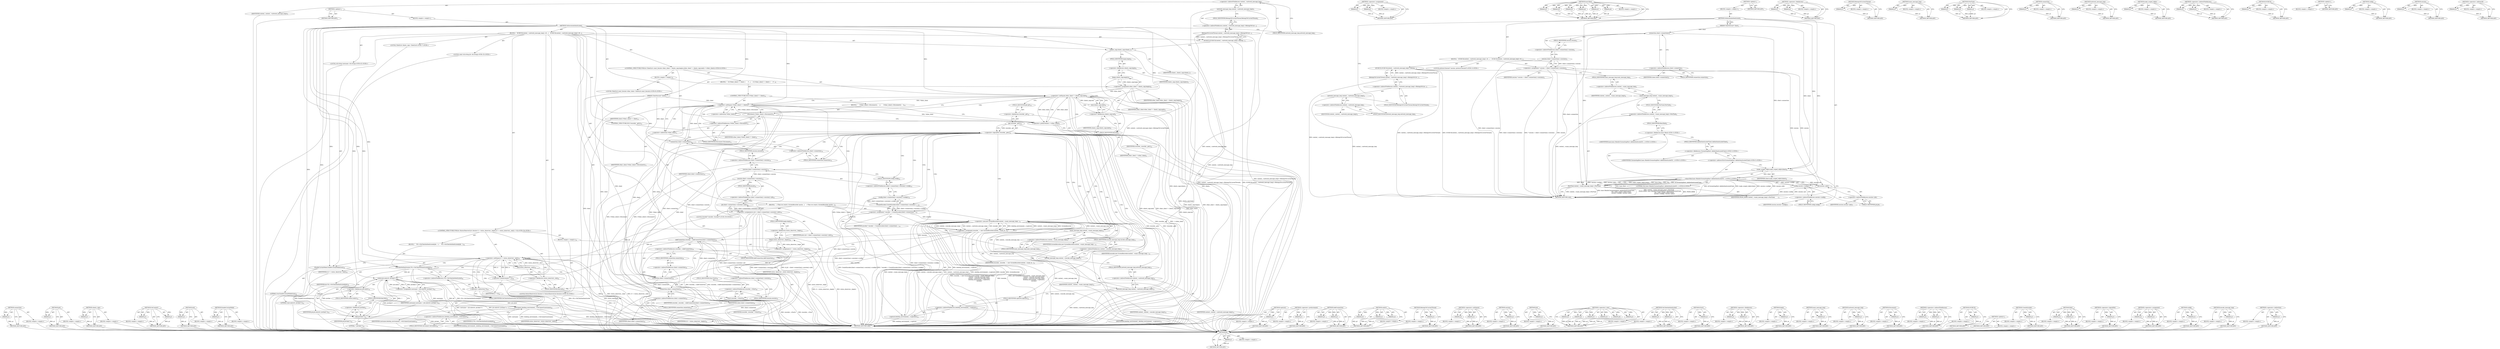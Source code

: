 digraph "&lt;operator&gt;.indirection" {
vulnerable_143 [label=<(METHOD,jid)>];
vulnerable_144 [label=<(PARAM,p1)>];
vulnerable_145 [label=<(BLOCK,&lt;empty&gt;,&lt;empty&gt;)>];
vulnerable_146 [label=<(METHOD_RETURN,ANY)>];
vulnerable_94 [label=<(METHOD,&lt;operator&gt;.assignment)>];
vulnerable_95 [label=<(PARAM,p1)>];
vulnerable_96 [label=<(PARAM,p2)>];
vulnerable_97 [label=<(BLOCK,&lt;empty&gt;,&lt;empty&gt;)>];
vulnerable_98 [label=<(METHOD_RETURN,ANY)>];
vulnerable_117 [label=<(METHOD,base.Bind)>];
vulnerable_118 [label=<(PARAM,p1)>];
vulnerable_119 [label=<(PARAM,p2)>];
vulnerable_120 [label=<(PARAM,p3)>];
vulnerable_121 [label=<(PARAM,p4)>];
vulnerable_122 [label=<(PARAM,p5)>];
vulnerable_123 [label=<(PARAM,p6)>];
vulnerable_124 [label=<(BLOCK,&lt;empty&gt;,&lt;empty&gt;)>];
vulnerable_125 [label=<(METHOD_RETURN,ANY)>];
vulnerable_6 [label=<(METHOD,&lt;global&gt;)<SUB>1</SUB>>];
vulnerable_7 [label=<(BLOCK,&lt;empty&gt;,&lt;empty&gt;)<SUB>1</SUB>>];
vulnerable_8 [label=<(METHOD,OnSessionAuthenticated)<SUB>1</SUB>>];
vulnerable_9 [label=<(PARAM,ClientSession* client)<SUB>1</SUB>>];
vulnerable_10 [label=<(BLOCK,{
   DCHECK(context_-&gt;network_message_loop()-&gt;B...,{
   DCHECK(context_-&gt;network_message_loop()-&gt;B...)<SUB>1</SUB>>];
vulnerable_11 [label=<(DCHECK,DCHECK(context_-&gt;network_message_loop()-&gt;Belong...)<SUB>2</SUB>>];
vulnerable_12 [label=<(BelongsToCurrentThread,context_-&gt;network_message_loop()-&gt;BelongsToCurr...)<SUB>2</SUB>>];
vulnerable_13 [label=<(&lt;operator&gt;.indirectFieldAccess,context_-&gt;network_message_loop()-&gt;BelongsToCurr...)<SUB>2</SUB>>];
vulnerable_14 [label=<(network_message_loop,context_-&gt;network_message_loop())<SUB>2</SUB>>];
vulnerable_15 [label=<(&lt;operator&gt;.indirectFieldAccess,context_-&gt;network_message_loop)<SUB>2</SUB>>];
vulnerable_16 [label=<(IDENTIFIER,context_,context_-&gt;network_message_loop())<SUB>2</SUB>>];
vulnerable_17 [label=<(FIELD_IDENTIFIER,network_message_loop,network_message_loop)<SUB>2</SUB>>];
vulnerable_18 [label=<(FIELD_IDENTIFIER,BelongsToCurrentThread,BelongsToCurrentThread)<SUB>2</SUB>>];
vulnerable_19 [label="<(LOCAL,protocol.Session* session: protocol.Session*)<SUB>3</SUB>>"];
vulnerable_20 [label=<(&lt;operator&gt;.assignment,* session = client-&gt;connection()-&gt;session())<SUB>3</SUB>>];
vulnerable_21 [label=<(IDENTIFIER,session,* session = client-&gt;connection()-&gt;session())<SUB>3</SUB>>];
vulnerable_22 [label=<(session,client-&gt;connection()-&gt;session())<SUB>3</SUB>>];
vulnerable_23 [label=<(&lt;operator&gt;.indirectFieldAccess,client-&gt;connection()-&gt;session)<SUB>3</SUB>>];
vulnerable_24 [label=<(connection,client-&gt;connection())<SUB>3</SUB>>];
vulnerable_25 [label=<(&lt;operator&gt;.indirectFieldAccess,client-&gt;connection)<SUB>3</SUB>>];
vulnerable_26 [label=<(IDENTIFIER,client,client-&gt;connection())<SUB>3</SUB>>];
vulnerable_27 [label=<(FIELD_IDENTIFIER,connection,connection)<SUB>3</SUB>>];
vulnerable_28 [label=<(FIELD_IDENTIFIER,session,session)<SUB>3</SUB>>];
vulnerable_29 [label=<(PostTask,context_-&gt;main_message_loop()-&gt;PostTask(
      ...)<SUB>4</SUB>>];
vulnerable_30 [label=<(&lt;operator&gt;.indirectFieldAccess,context_-&gt;main_message_loop()-&gt;PostTask)<SUB>4</SUB>>];
vulnerable_31 [label=<(main_message_loop,context_-&gt;main_message_loop())<SUB>4</SUB>>];
vulnerable_32 [label=<(&lt;operator&gt;.indirectFieldAccess,context_-&gt;main_message_loop)<SUB>4</SUB>>];
vulnerable_33 [label=<(IDENTIFIER,context_,context_-&gt;main_message_loop())<SUB>4</SUB>>];
vulnerable_34 [label=<(FIELD_IDENTIFIER,main_message_loop,main_message_loop)<SUB>4</SUB>>];
vulnerable_35 [label=<(FIELD_IDENTIFIER,PostTask,PostTask)<SUB>4</SUB>>];
vulnerable_36 [label=<(IDENTIFIER,FROM_HERE,context_-&gt;main_message_loop()-&gt;PostTask(
      ...)<SUB>5</SUB>>];
vulnerable_37 [label="<(base.Bind,base::Bind(&amp;ChromotingHost::AddAuthenticatedCli...)<SUB>5</SUB>>"];
vulnerable_38 [label="<(&lt;operator&gt;.fieldAccess,base::Bind)<SUB>5</SUB>>"];
vulnerable_39 [label="<(IDENTIFIER,base,base::Bind(&amp;ChromotingHost::AddAuthenticatedCli...)<SUB>5</SUB>>"];
vulnerable_40 [label=<(FIELD_IDENTIFIER,Bind,Bind)<SUB>5</SUB>>];
vulnerable_41 [label="<(&lt;operator&gt;.addressOf,&amp;ChromotingHost::AddAuthenticatedClient)<SUB>5</SUB>>"];
vulnerable_42 [label="<(&lt;operator&gt;.fieldAccess,ChromotingHost::AddAuthenticatedClient)<SUB>5</SUB>>"];
vulnerable_43 [label="<(IDENTIFIER,ChromotingHost,base::Bind(&amp;ChromotingHost::AddAuthenticatedCli...)<SUB>5</SUB>>"];
vulnerable_44 [label=<(FIELD_IDENTIFIER,AddAuthenticatedClient,AddAuthenticatedClient)<SUB>5</SUB>>];
vulnerable_45 [label="<(LITERAL,this,base::Bind(&amp;ChromotingHost::AddAuthenticatedCli...)<SUB>6</SUB>>"];
vulnerable_46 [label=<(make_scoped_refptr,make_scoped_refptr(client))<SUB>6</SUB>>];
vulnerable_47 [label=<(IDENTIFIER,client,make_scoped_refptr(client))<SUB>6</SUB>>];
vulnerable_48 [label=<(config,session-&gt;config())<SUB>7</SUB>>];
vulnerable_49 [label=<(&lt;operator&gt;.indirectFieldAccess,session-&gt;config)<SUB>7</SUB>>];
vulnerable_50 [label=<(IDENTIFIER,session,session-&gt;config())<SUB>7</SUB>>];
vulnerable_51 [label=<(FIELD_IDENTIFIER,config,config)<SUB>7</SUB>>];
vulnerable_52 [label=<(jid,session-&gt;jid())<SUB>7</SUB>>];
vulnerable_53 [label=<(&lt;operator&gt;.indirectFieldAccess,session-&gt;jid)<SUB>7</SUB>>];
vulnerable_54 [label=<(IDENTIFIER,session,session-&gt;jid())<SUB>7</SUB>>];
vulnerable_55 [label=<(FIELD_IDENTIFIER,jid,jid)<SUB>7</SUB>>];
vulnerable_56 [label=<(METHOD_RETURN,void)<SUB>1</SUB>>];
vulnerable_58 [label=<(METHOD_RETURN,ANY)<SUB>1</SUB>>];
vulnerable_126 [label=<(METHOD,&lt;operator&gt;.fieldAccess)>];
vulnerable_127 [label=<(PARAM,p1)>];
vulnerable_128 [label=<(PARAM,p2)>];
vulnerable_129 [label=<(BLOCK,&lt;empty&gt;,&lt;empty&gt;)>];
vulnerable_130 [label=<(METHOD_RETURN,ANY)>];
vulnerable_81 [label=<(METHOD,BelongsToCurrentThread)>];
vulnerable_82 [label=<(PARAM,p1)>];
vulnerable_83 [label=<(BLOCK,&lt;empty&gt;,&lt;empty&gt;)>];
vulnerable_84 [label=<(METHOD_RETURN,ANY)>];
vulnerable_113 [label=<(METHOD,main_message_loop)>];
vulnerable_114 [label=<(PARAM,p1)>];
vulnerable_115 [label=<(BLOCK,&lt;empty&gt;,&lt;empty&gt;)>];
vulnerable_116 [label=<(METHOD_RETURN,ANY)>];
vulnerable_107 [label=<(METHOD,PostTask)>];
vulnerable_108 [label=<(PARAM,p1)>];
vulnerable_109 [label=<(PARAM,p2)>];
vulnerable_110 [label=<(PARAM,p3)>];
vulnerable_111 [label=<(BLOCK,&lt;empty&gt;,&lt;empty&gt;)>];
vulnerable_112 [label=<(METHOD_RETURN,ANY)>];
vulnerable_103 [label=<(METHOD,connection)>];
vulnerable_104 [label=<(PARAM,p1)>];
vulnerable_105 [label=<(BLOCK,&lt;empty&gt;,&lt;empty&gt;)>];
vulnerable_106 [label=<(METHOD_RETURN,ANY)>];
vulnerable_90 [label=<(METHOD,network_message_loop)>];
vulnerable_91 [label=<(PARAM,p1)>];
vulnerable_92 [label=<(BLOCK,&lt;empty&gt;,&lt;empty&gt;)>];
vulnerable_93 [label=<(METHOD_RETURN,ANY)>];
vulnerable_135 [label=<(METHOD,make_scoped_refptr)>];
vulnerable_136 [label=<(PARAM,p1)>];
vulnerable_137 [label=<(BLOCK,&lt;empty&gt;,&lt;empty&gt;)>];
vulnerable_138 [label=<(METHOD_RETURN,ANY)>];
vulnerable_85 [label=<(METHOD,&lt;operator&gt;.indirectFieldAccess)>];
vulnerable_86 [label=<(PARAM,p1)>];
vulnerable_87 [label=<(PARAM,p2)>];
vulnerable_88 [label=<(BLOCK,&lt;empty&gt;,&lt;empty&gt;)>];
vulnerable_89 [label=<(METHOD_RETURN,ANY)>];
vulnerable_77 [label=<(METHOD,DCHECK)>];
vulnerable_78 [label=<(PARAM,p1)>];
vulnerable_79 [label=<(BLOCK,&lt;empty&gt;,&lt;empty&gt;)>];
vulnerable_80 [label=<(METHOD_RETURN,ANY)>];
vulnerable_71 [label=<(METHOD,&lt;global&gt;)<SUB>1</SUB>>];
vulnerable_72 [label=<(BLOCK,&lt;empty&gt;,&lt;empty&gt;)>];
vulnerable_73 [label=<(METHOD_RETURN,ANY)>];
vulnerable_139 [label=<(METHOD,config)>];
vulnerable_140 [label=<(PARAM,p1)>];
vulnerable_141 [label=<(BLOCK,&lt;empty&gt;,&lt;empty&gt;)>];
vulnerable_142 [label=<(METHOD_RETURN,ANY)>];
vulnerable_99 [label=<(METHOD,session)>];
vulnerable_100 [label=<(PARAM,p1)>];
vulnerable_101 [label=<(BLOCK,&lt;empty&gt;,&lt;empty&gt;)>];
vulnerable_102 [label=<(METHOD_RETURN,ANY)>];
vulnerable_131 [label=<(METHOD,&lt;operator&gt;.addressOf)>];
vulnerable_132 [label=<(PARAM,p1)>];
vulnerable_133 [label=<(BLOCK,&lt;empty&gt;,&lt;empty&gt;)>];
vulnerable_134 [label=<(METHOD_RETURN,ANY)>];
fixed_273 [label=<(METHOD,connection)>];
fixed_274 [label=<(PARAM,p1)>];
fixed_275 [label=<(BLOCK,&lt;empty&gt;,&lt;empty&gt;)>];
fixed_276 [label=<(METHOD_RETURN,ANY)>];
fixed_257 [label=<(METHOD,get)>];
fixed_258 [label=<(PARAM,p1)>];
fixed_259 [label=<(BLOCK,&lt;empty&gt;,&lt;empty&gt;)>];
fixed_260 [label=<(METHOD_RETURN,ANY)>];
fixed_214 [label=<(METHOD,clients_copy)>];
fixed_215 [label=<(PARAM,p1)>];
fixed_216 [label=<(BLOCK,&lt;empty&gt;,&lt;empty&gt;)>];
fixed_217 [label=<(METHOD_RETURN,ANY)>];
fixed_331 [label=<(METHOD,OnConnect)>];
fixed_332 [label=<(PARAM,p1)>];
fixed_333 [label=<(PARAM,p2)>];
fixed_334 [label=<(BLOCK,&lt;empty&gt;,&lt;empty&gt;)>];
fixed_335 [label=<(METHOD_RETURN,ANY)>];
fixed_237 [label=<(METHOD,end)>];
fixed_238 [label=<(PARAM,p1)>];
fixed_239 [label=<(BLOCK,&lt;empty&gt;,&lt;empty&gt;)>];
fixed_240 [label=<(METHOD_RETURN,ANY)>];
fixed_316 [label=<(METHOD,EnableCurtainMode)>];
fixed_317 [label=<(PARAM,p1)>];
fixed_318 [label=<(BLOCK,&lt;empty&gt;,&lt;empty&gt;)>];
fixed_319 [label=<(METHOD_RETURN,ANY)>];
fixed_6 [label=<(METHOD,&lt;global&gt;)<SUB>1</SUB>>];
fixed_7 [label=<(BLOCK,&lt;empty&gt;,&lt;empty&gt;)<SUB>1</SUB>>];
fixed_8 [label=<(METHOD,OnSessionAuthenticated)<SUB>1</SUB>>];
fixed_9 [label=<(PARAM,ClientSession* client)<SUB>1</SUB>>];
fixed_10 [label=<(BLOCK,{
   DCHECK(context_-&gt;network_message_loop()-&gt;B...,{
   DCHECK(context_-&gt;network_message_loop()-&gt;B...)<SUB>1</SUB>>];
fixed_11 [label=<(DCHECK,DCHECK(context_-&gt;network_message_loop()-&gt;Belong...)<SUB>2</SUB>>];
fixed_12 [label=<(BelongsToCurrentThread,context_-&gt;network_message_loop()-&gt;BelongsToCurr...)<SUB>2</SUB>>];
fixed_13 [label=<(&lt;operator&gt;.indirectFieldAccess,context_-&gt;network_message_loop()-&gt;BelongsToCurr...)<SUB>2</SUB>>];
fixed_14 [label=<(network_message_loop,context_-&gt;network_message_loop())<SUB>2</SUB>>];
fixed_15 [label=<(&lt;operator&gt;.indirectFieldAccess,context_-&gt;network_message_loop)<SUB>2</SUB>>];
fixed_16 [label=<(IDENTIFIER,context_,context_-&gt;network_message_loop())<SUB>2</SUB>>];
fixed_17 [label=<(FIELD_IDENTIFIER,network_message_loop,network_message_loop)<SUB>2</SUB>>];
fixed_18 [label=<(FIELD_IDENTIFIER,BelongsToCurrentThread,BelongsToCurrentThread)<SUB>2</SUB>>];
fixed_19 [label="<(LOCAL,ClientList clients_copy: ClientList)<SUB>7</SUB>>"];
fixed_20 [label=<(clients_copy,clients_copy(clients_))<SUB>7</SUB>>];
fixed_21 [label=<(IDENTIFIER,clients_,clients_copy(clients_))<SUB>7</SUB>>];
fixed_22 [label="<(CONTROL_STRUCTURE,FOR,for (ClientList::const_iterator other_client = clients_copy.begin();other_client != clients_copy.end();++other_client))<SUB>8</SUB>>"];
fixed_23 [label=<(BLOCK,&lt;empty&gt;,&lt;empty&gt;)<SUB>8</SUB>>];
fixed_24 [label="<(LOCAL,ClientList.const_iterator other_client: ClientList.const_iterator)<SUB>8</SUB>>"];
fixed_25 [label=<(&lt;operator&gt;.assignment,other_client = clients_copy.begin())<SUB>8</SUB>>];
fixed_26 [label=<(IDENTIFIER,other_client,other_client = clients_copy.begin())<SUB>8</SUB>>];
fixed_27 [label=<(begin,clients_copy.begin())<SUB>8</SUB>>];
fixed_28 [label=<(&lt;operator&gt;.fieldAccess,clients_copy.begin)<SUB>8</SUB>>];
fixed_29 [label=<(IDENTIFIER,clients_copy,clients_copy.begin())<SUB>8</SUB>>];
fixed_30 [label=<(FIELD_IDENTIFIER,begin,begin)<SUB>8</SUB>>];
fixed_31 [label=<(&lt;operator&gt;.notEquals,other_client != clients_copy.end())<SUB>9</SUB>>];
fixed_32 [label=<(IDENTIFIER,other_client,other_client != clients_copy.end())<SUB>9</SUB>>];
fixed_33 [label=<(end,clients_copy.end())<SUB>9</SUB>>];
fixed_34 [label=<(&lt;operator&gt;.fieldAccess,clients_copy.end)<SUB>9</SUB>>];
fixed_35 [label=<(IDENTIFIER,clients_copy,clients_copy.end())<SUB>9</SUB>>];
fixed_36 [label=<(FIELD_IDENTIFIER,end,end)<SUB>9</SUB>>];
fixed_37 [label=<(&lt;operator&gt;.preIncrement,++other_client)<SUB>9</SUB>>];
fixed_38 [label=<(IDENTIFIER,other_client,++other_client)<SUB>9</SUB>>];
fixed_39 [label=<(BLOCK,{
    if ((*other_client) != client) {
      (*...,{
    if ((*other_client) != client) {
      (*...)<SUB>9</SUB>>];
fixed_40 [label=<(CONTROL_STRUCTURE,IF,if ((*other_client) != client))<SUB>10</SUB>>];
fixed_41 [label=<(&lt;operator&gt;.notEquals,(*other_client) != client)<SUB>10</SUB>>];
fixed_42 [label=<(&lt;operator&gt;.indirection,*other_client)<SUB>10</SUB>>];
fixed_43 [label=<(IDENTIFIER,other_client,(*other_client) != client)<SUB>10</SUB>>];
fixed_44 [label=<(IDENTIFIER,client,(*other_client) != client)<SUB>10</SUB>>];
fixed_45 [label=<(BLOCK,{
      (*other_client)-&gt;Disconnect();
    },{
      (*other_client)-&gt;Disconnect();
    })<SUB>10</SUB>>];
fixed_46 [label=<(Disconnect,(*other_client)-&gt;Disconnect())<SUB>11</SUB>>];
fixed_47 [label=<(&lt;operator&gt;.indirectFieldAccess,(*other_client)-&gt;Disconnect)<SUB>11</SUB>>];
fixed_48 [label=<(&lt;operator&gt;.indirection,*other_client)<SUB>11</SUB>>];
fixed_49 [label=<(IDENTIFIER,other_client,(*other_client)-&gt;Disconnect())<SUB>11</SUB>>];
fixed_50 [label=<(FIELD_IDENTIFIER,Disconnect,Disconnect)<SUB>11</SUB>>];
fixed_51 [label=<(CONTROL_STRUCTURE,IF,if (!recorder_.get()))<SUB>16</SUB>>];
fixed_52 [label=<(&lt;operator&gt;.logicalNot,!recorder_.get())<SUB>16</SUB>>];
fixed_53 [label=<(get,recorder_.get())<SUB>16</SUB>>];
fixed_54 [label=<(&lt;operator&gt;.fieldAccess,recorder_.get)<SUB>16</SUB>>];
fixed_55 [label=<(IDENTIFIER,recorder_,recorder_.get())<SUB>16</SUB>>];
fixed_56 [label=<(FIELD_IDENTIFIER,get,get)<SUB>16</SUB>>];
fixed_57 [label=<(BLOCK,{
    // Then we create a ScreenRecorder passin...,{
    // Then we create a ScreenRecorder passin...)<SUB>16</SUB>>];
fixed_58 [label="<(LOCAL,Encoder* encoder: Encoder*)<SUB>19</SUB>>"];
fixed_59 [label=<(&lt;operator&gt;.assignment,* encoder = CreateEncoder(client-&gt;connection()-...)<SUB>19</SUB>>];
fixed_60 [label=<(IDENTIFIER,encoder,* encoder = CreateEncoder(client-&gt;connection()-...)<SUB>19</SUB>>];
fixed_61 [label=<(CreateEncoder,CreateEncoder(client-&gt;connection()-&gt;session()-&gt;...)<SUB>19</SUB>>];
fixed_62 [label=<(config,client-&gt;connection()-&gt;session()-&gt;config())<SUB>19</SUB>>];
fixed_63 [label=<(&lt;operator&gt;.indirectFieldAccess,client-&gt;connection()-&gt;session()-&gt;config)<SUB>19</SUB>>];
fixed_64 [label=<(session,client-&gt;connection()-&gt;session())<SUB>19</SUB>>];
fixed_65 [label=<(&lt;operator&gt;.indirectFieldAccess,client-&gt;connection()-&gt;session)<SUB>19</SUB>>];
fixed_66 [label=<(connection,client-&gt;connection())<SUB>19</SUB>>];
fixed_67 [label=<(&lt;operator&gt;.indirectFieldAccess,client-&gt;connection)<SUB>19</SUB>>];
fixed_68 [label=<(IDENTIFIER,client,client-&gt;connection())<SUB>19</SUB>>];
fixed_69 [label=<(FIELD_IDENTIFIER,connection,connection)<SUB>19</SUB>>];
fixed_70 [label=<(FIELD_IDENTIFIER,session,session)<SUB>19</SUB>>];
fixed_71 [label=<(FIELD_IDENTIFIER,config,config)<SUB>19</SUB>>];
fixed_72 [label=<(&lt;operator&gt;.assignment,recorder_ = new ScreenRecorder(context_-&gt;main_m...)<SUB>21</SUB>>];
fixed_73 [label=<(IDENTIFIER,recorder_,recorder_ = new ScreenRecorder(context_-&gt;main_m...)<SUB>21</SUB>>];
fixed_74 [label=<(&lt;operator&gt;.new,new ScreenRecorder(context_-&gt;main_message_loop(...)<SUB>21</SUB>>];
fixed_75 [label=<(IDENTIFIER,ScreenRecorder,new ScreenRecorder(context_-&gt;main_message_loop(...)<SUB>21</SUB>>];
fixed_76 [label=<(main_message_loop,context_-&gt;main_message_loop())<SUB>21</SUB>>];
fixed_77 [label=<(&lt;operator&gt;.indirectFieldAccess,context_-&gt;main_message_loop)<SUB>21</SUB>>];
fixed_78 [label=<(IDENTIFIER,context_,context_-&gt;main_message_loop())<SUB>21</SUB>>];
fixed_79 [label=<(FIELD_IDENTIFIER,main_message_loop,main_message_loop)<SUB>21</SUB>>];
fixed_80 [label=<(encode_message_loop,context_-&gt;encode_message_loop())<SUB>22</SUB>>];
fixed_81 [label=<(&lt;operator&gt;.indirectFieldAccess,context_-&gt;encode_message_loop)<SUB>22</SUB>>];
fixed_82 [label=<(IDENTIFIER,context_,context_-&gt;encode_message_loop())<SUB>22</SUB>>];
fixed_83 [label=<(FIELD_IDENTIFIER,encode_message_loop,encode_message_loop)<SUB>22</SUB>>];
fixed_84 [label=<(network_message_loop,context_-&gt;network_message_loop())<SUB>23</SUB>>];
fixed_85 [label=<(&lt;operator&gt;.indirectFieldAccess,context_-&gt;network_message_loop)<SUB>23</SUB>>];
fixed_86 [label=<(IDENTIFIER,context_,context_-&gt;network_message_loop())<SUB>23</SUB>>];
fixed_87 [label=<(FIELD_IDENTIFIER,network_message_loop,network_message_loop)<SUB>23</SUB>>];
fixed_88 [label=<(capturer,desktop_environment_-&gt;capturer())<SUB>24</SUB>>];
fixed_89 [label=<(&lt;operator&gt;.indirectFieldAccess,desktop_environment_-&gt;capturer)<SUB>24</SUB>>];
fixed_90 [label=<(IDENTIFIER,desktop_environment_,desktop_environment_-&gt;capturer())<SUB>24</SUB>>];
fixed_91 [label=<(FIELD_IDENTIFIER,capturer,capturer)<SUB>24</SUB>>];
fixed_92 [label=<(IDENTIFIER,encoder,new ScreenRecorder(context_-&gt;main_message_loop(...)<SUB>25</SUB>>];
fixed_93 [label=<(AddConnection,recorder_-&gt;AddConnection(client-&gt;connection()))<SUB>29</SUB>>];
fixed_94 [label=<(&lt;operator&gt;.indirectFieldAccess,recorder_-&gt;AddConnection)<SUB>29</SUB>>];
fixed_95 [label=<(IDENTIFIER,recorder_,recorder_-&gt;AddConnection(client-&gt;connection()))<SUB>29</SUB>>];
fixed_96 [label=<(FIELD_IDENTIFIER,AddConnection,AddConnection)<SUB>29</SUB>>];
fixed_97 [label=<(connection,client-&gt;connection())<SUB>29</SUB>>];
fixed_98 [label=<(&lt;operator&gt;.indirectFieldAccess,client-&gt;connection)<SUB>29</SUB>>];
fixed_99 [label=<(IDENTIFIER,client,client-&gt;connection())<SUB>29</SUB>>];
fixed_100 [label=<(FIELD_IDENTIFIER,connection,connection)<SUB>29</SUB>>];
fixed_101 [label=<(Start,recorder_-&gt;Start())<SUB>30</SUB>>];
fixed_102 [label=<(&lt;operator&gt;.indirectFieldAccess,recorder_-&gt;Start)<SUB>30</SUB>>];
fixed_103 [label=<(IDENTIFIER,recorder_,recorder_-&gt;Start())<SUB>30</SUB>>];
fixed_104 [label=<(FIELD_IDENTIFIER,Start,Start)<SUB>30</SUB>>];
fixed_105 [label="<(LOCAL,const std.string jid: std.string)<SUB>33</SUB>>"];
fixed_106 [label=<(&lt;operator&gt;.assignment,&amp; jid = client-&gt;connection()-&gt;session()-&gt;jid())<SUB>33</SUB>>];
fixed_107 [label=<(IDENTIFIER,jid,&amp; jid = client-&gt;connection()-&gt;session()-&gt;jid())<SUB>33</SUB>>];
fixed_108 [label=<(jid,client-&gt;connection()-&gt;session()-&gt;jid())<SUB>33</SUB>>];
fixed_109 [label=<(&lt;operator&gt;.indirectFieldAccess,client-&gt;connection()-&gt;session()-&gt;jid)<SUB>33</SUB>>];
fixed_110 [label=<(session,client-&gt;connection()-&gt;session())<SUB>33</SUB>>];
fixed_111 [label=<(&lt;operator&gt;.indirectFieldAccess,client-&gt;connection()-&gt;session)<SUB>33</SUB>>];
fixed_112 [label=<(connection,client-&gt;connection())<SUB>33</SUB>>];
fixed_113 [label=<(&lt;operator&gt;.indirectFieldAccess,client-&gt;connection)<SUB>33</SUB>>];
fixed_114 [label=<(IDENTIFIER,client,client-&gt;connection())<SUB>33</SUB>>];
fixed_115 [label=<(FIELD_IDENTIFIER,connection,connection)<SUB>33</SUB>>];
fixed_116 [label=<(FIELD_IDENTIFIER,session,session)<SUB>33</SUB>>];
fixed_117 [label=<(FIELD_IDENTIFIER,jid,jid)<SUB>33</SUB>>];
fixed_118 [label="<(CONTROL_STRUCTURE,FOR,for (StatusObserverList::iterator it = status_observers_.begin();it != status_observers_.end();++it))<SUB>34</SUB>>"];
fixed_119 [label=<(BLOCK,&lt;empty&gt;,&lt;empty&gt;)<SUB>34</SUB>>];
fixed_120 [label="<(LOCAL,StatusObserverList.iterator it: StatusObserverList.iterator)<SUB>34</SUB>>"];
fixed_121 [label=<(&lt;operator&gt;.assignment,it = status_observers_.begin())<SUB>34</SUB>>];
fixed_122 [label=<(IDENTIFIER,it,it = status_observers_.begin())<SUB>34</SUB>>];
fixed_123 [label=<(begin,status_observers_.begin())<SUB>34</SUB>>];
fixed_124 [label=<(&lt;operator&gt;.fieldAccess,status_observers_.begin)<SUB>34</SUB>>];
fixed_125 [label=<(IDENTIFIER,status_observers_,status_observers_.begin())<SUB>34</SUB>>];
fixed_126 [label=<(FIELD_IDENTIFIER,begin,begin)<SUB>34</SUB>>];
fixed_127 [label=<(&lt;operator&gt;.notEquals,it != status_observers_.end())<SUB>35</SUB>>];
fixed_128 [label=<(IDENTIFIER,it,it != status_observers_.end())<SUB>35</SUB>>];
fixed_129 [label=<(end,status_observers_.end())<SUB>35</SUB>>];
fixed_130 [label=<(&lt;operator&gt;.fieldAccess,status_observers_.end)<SUB>35</SUB>>];
fixed_131 [label=<(IDENTIFIER,status_observers_,status_observers_.end())<SUB>35</SUB>>];
fixed_132 [label=<(FIELD_IDENTIFIER,end,end)<SUB>35</SUB>>];
fixed_133 [label=<(&lt;operator&gt;.preIncrement,++it)<SUB>35</SUB>>];
fixed_134 [label=<(IDENTIFIER,it,++it)<SUB>35</SUB>>];
fixed_135 [label=<(BLOCK,{
    (*it)-&gt;OnClientAuthenticated(jid);
  },{
    (*it)-&gt;OnClientAuthenticated(jid);
  })<SUB>35</SUB>>];
fixed_136 [label=<(OnClientAuthenticated,(*it)-&gt;OnClientAuthenticated(jid))<SUB>36</SUB>>];
fixed_137 [label=<(&lt;operator&gt;.indirectFieldAccess,(*it)-&gt;OnClientAuthenticated)<SUB>36</SUB>>];
fixed_138 [label=<(&lt;operator&gt;.indirection,*it)<SUB>36</SUB>>];
fixed_139 [label=<(IDENTIFIER,it,(*it)-&gt;OnClientAuthenticated(jid))<SUB>36</SUB>>];
fixed_140 [label=<(FIELD_IDENTIFIER,OnClientAuthenticated,OnClientAuthenticated)<SUB>36</SUB>>];
fixed_141 [label=<(IDENTIFIER,jid,(*it)-&gt;OnClientAuthenticated(jid))<SUB>36</SUB>>];
fixed_142 [label=<(EnableCurtainMode,EnableCurtainMode(true))<SUB>40</SUB>>];
fixed_143 [label=<(LITERAL,true,EnableCurtainMode(true))<SUB>40</SUB>>];
fixed_144 [label="<(LOCAL,std.string username: std.string)<SUB>42</SUB>>"];
fixed_145 [label=<(&lt;operator&gt;.assignment,username = jid.substr(0, jid.find('/')))<SUB>42</SUB>>];
fixed_146 [label=<(IDENTIFIER,username,username = jid.substr(0, jid.find('/')))<SUB>42</SUB>>];
fixed_147 [label=<(substr,jid.substr(0, jid.find('/')))<SUB>42</SUB>>];
fixed_148 [label=<(&lt;operator&gt;.fieldAccess,jid.substr)<SUB>42</SUB>>];
fixed_149 [label=<(IDENTIFIER,jid,jid.substr(0, jid.find('/')))<SUB>42</SUB>>];
fixed_150 [label=<(FIELD_IDENTIFIER,substr,substr)<SUB>42</SUB>>];
fixed_151 [label=<(LITERAL,0,jid.substr(0, jid.find('/')))<SUB>42</SUB>>];
fixed_152 [label=<(find,jid.find('/'))<SUB>42</SUB>>];
fixed_153 [label=<(&lt;operator&gt;.fieldAccess,jid.find)<SUB>42</SUB>>];
fixed_154 [label=<(IDENTIFIER,jid,jid.find('/'))<SUB>42</SUB>>];
fixed_155 [label=<(FIELD_IDENTIFIER,find,find)<SUB>42</SUB>>];
fixed_156 [label=<(LITERAL,'/',jid.find('/'))<SUB>42</SUB>>];
fixed_157 [label=<(OnConnect,desktop_environment_-&gt;OnConnect(username))<SUB>43</SUB>>];
fixed_158 [label=<(&lt;operator&gt;.indirectFieldAccess,desktop_environment_-&gt;OnConnect)<SUB>43</SUB>>];
fixed_159 [label=<(IDENTIFIER,desktop_environment_,desktop_environment_-&gt;OnConnect(username))<SUB>43</SUB>>];
fixed_160 [label=<(FIELD_IDENTIFIER,OnConnect,OnConnect)<SUB>43</SUB>>];
fixed_161 [label=<(IDENTIFIER,username,desktop_environment_-&gt;OnConnect(username))<SUB>43</SUB>>];
fixed_162 [label=<(METHOD_RETURN,void)<SUB>1</SUB>>];
fixed_164 [label=<(METHOD_RETURN,ANY)<SUB>1</SUB>>];
fixed_294 [label=<(METHOD,capturer)>];
fixed_295 [label=<(PARAM,p1)>];
fixed_296 [label=<(BLOCK,&lt;empty&gt;,&lt;empty&gt;)>];
fixed_297 [label=<(METHOD_RETURN,ANY)>];
fixed_241 [label=<(METHOD,&lt;operator&gt;.preIncrement)>];
fixed_242 [label=<(PARAM,p1)>];
fixed_243 [label=<(BLOCK,&lt;empty&gt;,&lt;empty&gt;)>];
fixed_244 [label=<(METHOD_RETURN,ANY)>];
fixed_298 [label=<(METHOD,AddConnection)>];
fixed_299 [label=<(PARAM,p1)>];
fixed_300 [label=<(PARAM,p2)>];
fixed_301 [label=<(BLOCK,&lt;empty&gt;,&lt;empty&gt;)>];
fixed_302 [label=<(METHOD_RETURN,ANY)>];
fixed_320 [label=<(METHOD,substr)>];
fixed_321 [label=<(PARAM,p1)>];
fixed_322 [label=<(PARAM,p2)>];
fixed_323 [label=<(PARAM,p3)>];
fixed_324 [label=<(BLOCK,&lt;empty&gt;,&lt;empty&gt;)>];
fixed_325 [label=<(METHOD_RETURN,ANY)>];
fixed_201 [label=<(METHOD,BelongsToCurrentThread)>];
fixed_202 [label=<(PARAM,p1)>];
fixed_203 [label=<(BLOCK,&lt;empty&gt;,&lt;empty&gt;)>];
fixed_204 [label=<(METHOD_RETURN,ANY)>];
fixed_232 [label=<(METHOD,&lt;operator&gt;.notEquals)>];
fixed_233 [label=<(PARAM,p1)>];
fixed_234 [label=<(PARAM,p2)>];
fixed_235 [label=<(BLOCK,&lt;empty&gt;,&lt;empty&gt;)>];
fixed_236 [label=<(METHOD_RETURN,ANY)>];
fixed_269 [label=<(METHOD,session)>];
fixed_270 [label=<(PARAM,p1)>];
fixed_271 [label=<(BLOCK,&lt;empty&gt;,&lt;empty&gt;)>];
fixed_272 [label=<(METHOD_RETURN,ANY)>];
fixed_307 [label=<(METHOD,jid)>];
fixed_308 [label=<(PARAM,p1)>];
fixed_309 [label=<(BLOCK,&lt;empty&gt;,&lt;empty&gt;)>];
fixed_310 [label=<(METHOD_RETURN,ANY)>];
fixed_277 [label=<(METHOD,&lt;operator&gt;.new)>];
fixed_278 [label=<(PARAM,p1)>];
fixed_279 [label=<(PARAM,p2)>];
fixed_280 [label=<(PARAM,p3)>];
fixed_281 [label=<(PARAM,p4)>];
fixed_282 [label=<(PARAM,p5)>];
fixed_283 [label=<(PARAM,p6)>];
fixed_284 [label=<(BLOCK,&lt;empty&gt;,&lt;empty&gt;)>];
fixed_285 [label=<(METHOD_RETURN,ANY)>];
fixed_311 [label=<(METHOD,OnClientAuthenticated)>];
fixed_312 [label=<(PARAM,p1)>];
fixed_313 [label=<(PARAM,p2)>];
fixed_314 [label=<(BLOCK,&lt;empty&gt;,&lt;empty&gt;)>];
fixed_315 [label=<(METHOD_RETURN,ANY)>];
fixed_303 [label=<(METHOD,Start)>];
fixed_304 [label=<(PARAM,p1)>];
fixed_305 [label=<(BLOCK,&lt;empty&gt;,&lt;empty&gt;)>];
fixed_306 [label=<(METHOD_RETURN,ANY)>];
fixed_227 [label=<(METHOD,&lt;operator&gt;.fieldAccess)>];
fixed_228 [label=<(PARAM,p1)>];
fixed_229 [label=<(PARAM,p2)>];
fixed_230 [label=<(BLOCK,&lt;empty&gt;,&lt;empty&gt;)>];
fixed_231 [label=<(METHOD_RETURN,ANY)>];
fixed_223 [label=<(METHOD,begin)>];
fixed_224 [label=<(PARAM,p1)>];
fixed_225 [label=<(BLOCK,&lt;empty&gt;,&lt;empty&gt;)>];
fixed_226 [label=<(METHOD_RETURN,ANY)>];
fixed_286 [label=<(METHOD,main_message_loop)>];
fixed_287 [label=<(PARAM,p1)>];
fixed_288 [label=<(BLOCK,&lt;empty&gt;,&lt;empty&gt;)>];
fixed_289 [label=<(METHOD_RETURN,ANY)>];
fixed_210 [label=<(METHOD,network_message_loop)>];
fixed_211 [label=<(PARAM,p1)>];
fixed_212 [label=<(BLOCK,&lt;empty&gt;,&lt;empty&gt;)>];
fixed_213 [label=<(METHOD_RETURN,ANY)>];
fixed_249 [label=<(METHOD,Disconnect)>];
fixed_250 [label=<(PARAM,p1)>];
fixed_251 [label=<(BLOCK,&lt;empty&gt;,&lt;empty&gt;)>];
fixed_252 [label=<(METHOD_RETURN,ANY)>];
fixed_205 [label=<(METHOD,&lt;operator&gt;.indirectFieldAccess)>];
fixed_206 [label=<(PARAM,p1)>];
fixed_207 [label=<(PARAM,p2)>];
fixed_208 [label=<(BLOCK,&lt;empty&gt;,&lt;empty&gt;)>];
fixed_209 [label=<(METHOD_RETURN,ANY)>];
fixed_197 [label=<(METHOD,DCHECK)>];
fixed_198 [label=<(PARAM,p1)>];
fixed_199 [label=<(BLOCK,&lt;empty&gt;,&lt;empty&gt;)>];
fixed_200 [label=<(METHOD_RETURN,ANY)>];
fixed_191 [label=<(METHOD,&lt;global&gt;)<SUB>1</SUB>>];
fixed_192 [label=<(BLOCK,&lt;empty&gt;,&lt;empty&gt;)>];
fixed_193 [label=<(METHOD_RETURN,ANY)>];
fixed_261 [label=<(METHOD,CreateEncoder)>];
fixed_262 [label=<(PARAM,p1)>];
fixed_263 [label=<(BLOCK,&lt;empty&gt;,&lt;empty&gt;)>];
fixed_264 [label=<(METHOD_RETURN,ANY)>];
fixed_326 [label=<(METHOD,find)>];
fixed_327 [label=<(PARAM,p1)>];
fixed_328 [label=<(PARAM,p2)>];
fixed_329 [label=<(BLOCK,&lt;empty&gt;,&lt;empty&gt;)>];
fixed_330 [label=<(METHOD_RETURN,ANY)>];
fixed_253 [label=<(METHOD,&lt;operator&gt;.logicalNot)>];
fixed_254 [label=<(PARAM,p1)>];
fixed_255 [label=<(BLOCK,&lt;empty&gt;,&lt;empty&gt;)>];
fixed_256 [label=<(METHOD_RETURN,ANY)>];
fixed_218 [label=<(METHOD,&lt;operator&gt;.assignment)>];
fixed_219 [label=<(PARAM,p1)>];
fixed_220 [label=<(PARAM,p2)>];
fixed_221 [label=<(BLOCK,&lt;empty&gt;,&lt;empty&gt;)>];
fixed_222 [label=<(METHOD_RETURN,ANY)>];
fixed_265 [label=<(METHOD,config)>];
fixed_266 [label=<(PARAM,p1)>];
fixed_267 [label=<(BLOCK,&lt;empty&gt;,&lt;empty&gt;)>];
fixed_268 [label=<(METHOD_RETURN,ANY)>];
fixed_290 [label=<(METHOD,encode_message_loop)>];
fixed_291 [label=<(PARAM,p1)>];
fixed_292 [label=<(BLOCK,&lt;empty&gt;,&lt;empty&gt;)>];
fixed_293 [label=<(METHOD_RETURN,ANY)>];
fixed_245 [label=<(METHOD,&lt;operator&gt;.indirection)>];
fixed_246 [label=<(PARAM,p1)>];
fixed_247 [label=<(BLOCK,&lt;empty&gt;,&lt;empty&gt;)>];
fixed_248 [label=<(METHOD_RETURN,ANY)>];
vulnerable_143 -> vulnerable_144  [key=0, label="AST: "];
vulnerable_143 -> vulnerable_144  [key=1, label="DDG: "];
vulnerable_143 -> vulnerable_145  [key=0, label="AST: "];
vulnerable_143 -> vulnerable_146  [key=0, label="AST: "];
vulnerable_143 -> vulnerable_146  [key=1, label="CFG: "];
vulnerable_144 -> vulnerable_146  [key=0, label="DDG: p1"];
vulnerable_94 -> vulnerable_95  [key=0, label="AST: "];
vulnerable_94 -> vulnerable_95  [key=1, label="DDG: "];
vulnerable_94 -> vulnerable_97  [key=0, label="AST: "];
vulnerable_94 -> vulnerable_96  [key=0, label="AST: "];
vulnerable_94 -> vulnerable_96  [key=1, label="DDG: "];
vulnerable_94 -> vulnerable_98  [key=0, label="AST: "];
vulnerable_94 -> vulnerable_98  [key=1, label="CFG: "];
vulnerable_95 -> vulnerable_98  [key=0, label="DDG: p1"];
vulnerable_96 -> vulnerable_98  [key=0, label="DDG: p2"];
vulnerable_117 -> vulnerable_118  [key=0, label="AST: "];
vulnerable_117 -> vulnerable_118  [key=1, label="DDG: "];
vulnerable_117 -> vulnerable_124  [key=0, label="AST: "];
vulnerable_117 -> vulnerable_119  [key=0, label="AST: "];
vulnerable_117 -> vulnerable_119  [key=1, label="DDG: "];
vulnerable_117 -> vulnerable_125  [key=0, label="AST: "];
vulnerable_117 -> vulnerable_125  [key=1, label="CFG: "];
vulnerable_117 -> vulnerable_120  [key=0, label="AST: "];
vulnerable_117 -> vulnerable_120  [key=1, label="DDG: "];
vulnerable_117 -> vulnerable_121  [key=0, label="AST: "];
vulnerable_117 -> vulnerable_121  [key=1, label="DDG: "];
vulnerable_117 -> vulnerable_122  [key=0, label="AST: "];
vulnerable_117 -> vulnerable_122  [key=1, label="DDG: "];
vulnerable_117 -> vulnerable_123  [key=0, label="AST: "];
vulnerable_117 -> vulnerable_123  [key=1, label="DDG: "];
vulnerable_118 -> vulnerable_125  [key=0, label="DDG: p1"];
vulnerable_119 -> vulnerable_125  [key=0, label="DDG: p2"];
vulnerable_120 -> vulnerable_125  [key=0, label="DDG: p3"];
vulnerable_121 -> vulnerable_125  [key=0, label="DDG: p4"];
vulnerable_122 -> vulnerable_125  [key=0, label="DDG: p5"];
vulnerable_123 -> vulnerable_125  [key=0, label="DDG: p6"];
vulnerable_6 -> vulnerable_7  [key=0, label="AST: "];
vulnerable_6 -> vulnerable_58  [key=0, label="AST: "];
vulnerable_6 -> vulnerable_58  [key=1, label="CFG: "];
vulnerable_7 -> vulnerable_8  [key=0, label="AST: "];
vulnerable_8 -> vulnerable_9  [key=0, label="AST: "];
vulnerable_8 -> vulnerable_9  [key=1, label="DDG: "];
vulnerable_8 -> vulnerable_10  [key=0, label="AST: "];
vulnerable_8 -> vulnerable_56  [key=0, label="AST: "];
vulnerable_8 -> vulnerable_17  [key=0, label="CFG: "];
vulnerable_8 -> vulnerable_29  [key=0, label="DDG: "];
vulnerable_8 -> vulnerable_37  [key=0, label="DDG: "];
vulnerable_8 -> vulnerable_46  [key=0, label="DDG: "];
vulnerable_9 -> vulnerable_46  [key=0, label="DDG: client"];
vulnerable_9 -> vulnerable_24  [key=0, label="DDG: client"];
vulnerable_10 -> vulnerable_11  [key=0, label="AST: "];
vulnerable_10 -> vulnerable_19  [key=0, label="AST: "];
vulnerable_10 -> vulnerable_20  [key=0, label="AST: "];
vulnerable_10 -> vulnerable_29  [key=0, label="AST: "];
vulnerable_11 -> vulnerable_12  [key=0, label="AST: "];
vulnerable_11 -> vulnerable_27  [key=0, label="CFG: "];
vulnerable_11 -> vulnerable_56  [key=0, label="DDG: context_-&gt;network_message_loop()-&gt;BelongsToCurrentThread()"];
vulnerable_11 -> vulnerable_56  [key=1, label="DDG: DCHECK(context_-&gt;network_message_loop()-&gt;BelongsToCurrentThread())"];
vulnerable_12 -> vulnerable_13  [key=0, label="AST: "];
vulnerable_12 -> vulnerable_11  [key=0, label="CFG: "];
vulnerable_12 -> vulnerable_11  [key=1, label="DDG: context_-&gt;network_message_loop()-&gt;BelongsToCurrentThread"];
vulnerable_12 -> vulnerable_56  [key=0, label="DDG: context_-&gt;network_message_loop()-&gt;BelongsToCurrentThread"];
vulnerable_13 -> vulnerable_14  [key=0, label="AST: "];
vulnerable_13 -> vulnerable_18  [key=0, label="AST: "];
vulnerable_13 -> vulnerable_12  [key=0, label="CFG: "];
vulnerable_14 -> vulnerable_15  [key=0, label="AST: "];
vulnerable_14 -> vulnerable_18  [key=0, label="CFG: "];
vulnerable_14 -> vulnerable_56  [key=0, label="DDG: context_-&gt;network_message_loop"];
vulnerable_15 -> vulnerable_16  [key=0, label="AST: "];
vulnerable_15 -> vulnerable_17  [key=0, label="AST: "];
vulnerable_15 -> vulnerable_14  [key=0, label="CFG: "];
vulnerable_17 -> vulnerable_15  [key=0, label="CFG: "];
vulnerable_18 -> vulnerable_13  [key=0, label="CFG: "];
vulnerable_20 -> vulnerable_21  [key=0, label="AST: "];
vulnerable_20 -> vulnerable_22  [key=0, label="AST: "];
vulnerable_20 -> vulnerable_34  [key=0, label="CFG: "];
vulnerable_20 -> vulnerable_56  [key=0, label="DDG: session"];
vulnerable_20 -> vulnerable_56  [key=1, label="DDG: client-&gt;connection()-&gt;session()"];
vulnerable_20 -> vulnerable_56  [key=2, label="DDG: * session = client-&gt;connection()-&gt;session()"];
vulnerable_20 -> vulnerable_48  [key=0, label="DDG: session"];
vulnerable_20 -> vulnerable_52  [key=0, label="DDG: session"];
vulnerable_22 -> vulnerable_23  [key=0, label="AST: "];
vulnerable_22 -> vulnerable_20  [key=0, label="CFG: "];
vulnerable_22 -> vulnerable_20  [key=1, label="DDG: client-&gt;connection()-&gt;session"];
vulnerable_22 -> vulnerable_56  [key=0, label="DDG: client-&gt;connection()-&gt;session"];
vulnerable_23 -> vulnerable_24  [key=0, label="AST: "];
vulnerable_23 -> vulnerable_28  [key=0, label="AST: "];
vulnerable_23 -> vulnerable_22  [key=0, label="CFG: "];
vulnerable_24 -> vulnerable_25  [key=0, label="AST: "];
vulnerable_24 -> vulnerable_28  [key=0, label="CFG: "];
vulnerable_24 -> vulnerable_56  [key=0, label="DDG: client-&gt;connection"];
vulnerable_24 -> vulnerable_46  [key=0, label="DDG: client-&gt;connection"];
vulnerable_25 -> vulnerable_26  [key=0, label="AST: "];
vulnerable_25 -> vulnerable_27  [key=0, label="AST: "];
vulnerable_25 -> vulnerable_24  [key=0, label="CFG: "];
vulnerable_27 -> vulnerable_25  [key=0, label="CFG: "];
vulnerable_28 -> vulnerable_23  [key=0, label="CFG: "];
vulnerable_29 -> vulnerable_30  [key=0, label="AST: "];
vulnerable_29 -> vulnerable_36  [key=0, label="AST: "];
vulnerable_29 -> vulnerable_37  [key=0, label="AST: "];
vulnerable_29 -> vulnerable_56  [key=0, label="CFG: "];
vulnerable_29 -> vulnerable_56  [key=1, label="DDG: context_-&gt;main_message_loop()-&gt;PostTask"];
vulnerable_29 -> vulnerable_56  [key=2, label="DDG: base::Bind(&amp;ChromotingHost::AddAuthenticatedClient,
                            this, make_scoped_refptr(client),
                            session-&gt;config(), session-&gt;jid())"];
vulnerable_29 -> vulnerable_56  [key=3, label="DDG: context_-&gt;main_message_loop()-&gt;PostTask(
      FROM_HERE, base::Bind(&amp;ChromotingHost::AddAuthenticatedClient,
                            this, make_scoped_refptr(client),
                            session-&gt;config(), session-&gt;jid()))"];
vulnerable_29 -> vulnerable_56  [key=4, label="DDG: FROM_HERE"];
vulnerable_30 -> vulnerable_31  [key=0, label="AST: "];
vulnerable_30 -> vulnerable_35  [key=0, label="AST: "];
vulnerable_30 -> vulnerable_40  [key=0, label="CFG: "];
vulnerable_31 -> vulnerable_32  [key=0, label="AST: "];
vulnerable_31 -> vulnerable_35  [key=0, label="CFG: "];
vulnerable_31 -> vulnerable_56  [key=0, label="DDG: context_-&gt;main_message_loop"];
vulnerable_32 -> vulnerable_33  [key=0, label="AST: "];
vulnerable_32 -> vulnerable_34  [key=0, label="AST: "];
vulnerable_32 -> vulnerable_31  [key=0, label="CFG: "];
vulnerable_34 -> vulnerable_32  [key=0, label="CFG: "];
vulnerable_35 -> vulnerable_30  [key=0, label="CFG: "];
vulnerable_37 -> vulnerable_38  [key=0, label="AST: "];
vulnerable_37 -> vulnerable_41  [key=0, label="AST: "];
vulnerable_37 -> vulnerable_45  [key=0, label="AST: "];
vulnerable_37 -> vulnerable_46  [key=0, label="AST: "];
vulnerable_37 -> vulnerable_48  [key=0, label="AST: "];
vulnerable_37 -> vulnerable_52  [key=0, label="AST: "];
vulnerable_37 -> vulnerable_29  [key=0, label="CFG: "];
vulnerable_37 -> vulnerable_29  [key=1, label="DDG: make_scoped_refptr(client)"];
vulnerable_37 -> vulnerable_29  [key=2, label="DDG: base::Bind"];
vulnerable_37 -> vulnerable_29  [key=3, label="DDG: this"];
vulnerable_37 -> vulnerable_29  [key=4, label="DDG: &amp;ChromotingHost::AddAuthenticatedClient"];
vulnerable_37 -> vulnerable_29  [key=5, label="DDG: session-&gt;jid()"];
vulnerable_37 -> vulnerable_29  [key=6, label="DDG: session-&gt;config()"];
vulnerable_37 -> vulnerable_56  [key=0, label="DDG: base::Bind"];
vulnerable_37 -> vulnerable_56  [key=1, label="DDG: &amp;ChromotingHost::AddAuthenticatedClient"];
vulnerable_37 -> vulnerable_56  [key=2, label="DDG: make_scoped_refptr(client)"];
vulnerable_37 -> vulnerable_56  [key=3, label="DDG: session-&gt;config()"];
vulnerable_37 -> vulnerable_56  [key=4, label="DDG: session-&gt;jid()"];
vulnerable_38 -> vulnerable_39  [key=0, label="AST: "];
vulnerable_38 -> vulnerable_40  [key=0, label="AST: "];
vulnerable_38 -> vulnerable_44  [key=0, label="CFG: "];
vulnerable_40 -> vulnerable_38  [key=0, label="CFG: "];
vulnerable_41 -> vulnerable_42  [key=0, label="AST: "];
vulnerable_41 -> vulnerable_46  [key=0, label="CFG: "];
vulnerable_42 -> vulnerable_43  [key=0, label="AST: "];
vulnerable_42 -> vulnerable_44  [key=0, label="AST: "];
vulnerable_42 -> vulnerable_41  [key=0, label="CFG: "];
vulnerable_44 -> vulnerable_42  [key=0, label="CFG: "];
vulnerable_46 -> vulnerable_47  [key=0, label="AST: "];
vulnerable_46 -> vulnerable_51  [key=0, label="CFG: "];
vulnerable_46 -> vulnerable_56  [key=0, label="DDG: client"];
vulnerable_46 -> vulnerable_37  [key=0, label="DDG: client"];
vulnerable_48 -> vulnerable_49  [key=0, label="AST: "];
vulnerable_48 -> vulnerable_55  [key=0, label="CFG: "];
vulnerable_48 -> vulnerable_56  [key=0, label="DDG: session-&gt;config"];
vulnerable_48 -> vulnerable_37  [key=0, label="DDG: session-&gt;config"];
vulnerable_49 -> vulnerable_50  [key=0, label="AST: "];
vulnerable_49 -> vulnerable_51  [key=0, label="AST: "];
vulnerable_49 -> vulnerable_48  [key=0, label="CFG: "];
vulnerable_51 -> vulnerable_49  [key=0, label="CFG: "];
vulnerable_52 -> vulnerable_53  [key=0, label="AST: "];
vulnerable_52 -> vulnerable_37  [key=0, label="CFG: "];
vulnerable_52 -> vulnerable_37  [key=1, label="DDG: session-&gt;jid"];
vulnerable_52 -> vulnerable_56  [key=0, label="DDG: session-&gt;jid"];
vulnerable_53 -> vulnerable_54  [key=0, label="AST: "];
vulnerable_53 -> vulnerable_55  [key=0, label="AST: "];
vulnerable_53 -> vulnerable_52  [key=0, label="CFG: "];
vulnerable_55 -> vulnerable_53  [key=0, label="CFG: "];
vulnerable_126 -> vulnerable_127  [key=0, label="AST: "];
vulnerable_126 -> vulnerable_127  [key=1, label="DDG: "];
vulnerable_126 -> vulnerable_129  [key=0, label="AST: "];
vulnerable_126 -> vulnerable_128  [key=0, label="AST: "];
vulnerable_126 -> vulnerable_128  [key=1, label="DDG: "];
vulnerable_126 -> vulnerable_130  [key=0, label="AST: "];
vulnerable_126 -> vulnerable_130  [key=1, label="CFG: "];
vulnerable_127 -> vulnerable_130  [key=0, label="DDG: p1"];
vulnerable_128 -> vulnerable_130  [key=0, label="DDG: p2"];
vulnerable_81 -> vulnerable_82  [key=0, label="AST: "];
vulnerable_81 -> vulnerable_82  [key=1, label="DDG: "];
vulnerable_81 -> vulnerable_83  [key=0, label="AST: "];
vulnerable_81 -> vulnerable_84  [key=0, label="AST: "];
vulnerable_81 -> vulnerable_84  [key=1, label="CFG: "];
vulnerable_82 -> vulnerable_84  [key=0, label="DDG: p1"];
vulnerable_113 -> vulnerable_114  [key=0, label="AST: "];
vulnerable_113 -> vulnerable_114  [key=1, label="DDG: "];
vulnerable_113 -> vulnerable_115  [key=0, label="AST: "];
vulnerable_113 -> vulnerable_116  [key=0, label="AST: "];
vulnerable_113 -> vulnerable_116  [key=1, label="CFG: "];
vulnerable_114 -> vulnerable_116  [key=0, label="DDG: p1"];
vulnerable_107 -> vulnerable_108  [key=0, label="AST: "];
vulnerable_107 -> vulnerable_108  [key=1, label="DDG: "];
vulnerable_107 -> vulnerable_111  [key=0, label="AST: "];
vulnerable_107 -> vulnerable_109  [key=0, label="AST: "];
vulnerable_107 -> vulnerable_109  [key=1, label="DDG: "];
vulnerable_107 -> vulnerable_112  [key=0, label="AST: "];
vulnerable_107 -> vulnerable_112  [key=1, label="CFG: "];
vulnerable_107 -> vulnerable_110  [key=0, label="AST: "];
vulnerable_107 -> vulnerable_110  [key=1, label="DDG: "];
vulnerable_108 -> vulnerable_112  [key=0, label="DDG: p1"];
vulnerable_109 -> vulnerable_112  [key=0, label="DDG: p2"];
vulnerable_110 -> vulnerable_112  [key=0, label="DDG: p3"];
vulnerable_103 -> vulnerable_104  [key=0, label="AST: "];
vulnerable_103 -> vulnerable_104  [key=1, label="DDG: "];
vulnerable_103 -> vulnerable_105  [key=0, label="AST: "];
vulnerable_103 -> vulnerable_106  [key=0, label="AST: "];
vulnerable_103 -> vulnerable_106  [key=1, label="CFG: "];
vulnerable_104 -> vulnerable_106  [key=0, label="DDG: p1"];
vulnerable_90 -> vulnerable_91  [key=0, label="AST: "];
vulnerable_90 -> vulnerable_91  [key=1, label="DDG: "];
vulnerable_90 -> vulnerable_92  [key=0, label="AST: "];
vulnerable_90 -> vulnerable_93  [key=0, label="AST: "];
vulnerable_90 -> vulnerable_93  [key=1, label="CFG: "];
vulnerable_91 -> vulnerable_93  [key=0, label="DDG: p1"];
vulnerable_135 -> vulnerable_136  [key=0, label="AST: "];
vulnerable_135 -> vulnerable_136  [key=1, label="DDG: "];
vulnerable_135 -> vulnerable_137  [key=0, label="AST: "];
vulnerable_135 -> vulnerable_138  [key=0, label="AST: "];
vulnerable_135 -> vulnerable_138  [key=1, label="CFG: "];
vulnerable_136 -> vulnerable_138  [key=0, label="DDG: p1"];
vulnerable_85 -> vulnerable_86  [key=0, label="AST: "];
vulnerable_85 -> vulnerable_86  [key=1, label="DDG: "];
vulnerable_85 -> vulnerable_88  [key=0, label="AST: "];
vulnerable_85 -> vulnerable_87  [key=0, label="AST: "];
vulnerable_85 -> vulnerable_87  [key=1, label="DDG: "];
vulnerable_85 -> vulnerable_89  [key=0, label="AST: "];
vulnerable_85 -> vulnerable_89  [key=1, label="CFG: "];
vulnerable_86 -> vulnerable_89  [key=0, label="DDG: p1"];
vulnerable_87 -> vulnerable_89  [key=0, label="DDG: p2"];
vulnerable_77 -> vulnerable_78  [key=0, label="AST: "];
vulnerable_77 -> vulnerable_78  [key=1, label="DDG: "];
vulnerable_77 -> vulnerable_79  [key=0, label="AST: "];
vulnerable_77 -> vulnerable_80  [key=0, label="AST: "];
vulnerable_77 -> vulnerable_80  [key=1, label="CFG: "];
vulnerable_78 -> vulnerable_80  [key=0, label="DDG: p1"];
vulnerable_71 -> vulnerable_72  [key=0, label="AST: "];
vulnerable_71 -> vulnerable_73  [key=0, label="AST: "];
vulnerable_71 -> vulnerable_73  [key=1, label="CFG: "];
vulnerable_139 -> vulnerable_140  [key=0, label="AST: "];
vulnerable_139 -> vulnerable_140  [key=1, label="DDG: "];
vulnerable_139 -> vulnerable_141  [key=0, label="AST: "];
vulnerable_139 -> vulnerable_142  [key=0, label="AST: "];
vulnerable_139 -> vulnerable_142  [key=1, label="CFG: "];
vulnerable_140 -> vulnerable_142  [key=0, label="DDG: p1"];
vulnerable_99 -> vulnerable_100  [key=0, label="AST: "];
vulnerable_99 -> vulnerable_100  [key=1, label="DDG: "];
vulnerable_99 -> vulnerable_101  [key=0, label="AST: "];
vulnerable_99 -> vulnerable_102  [key=0, label="AST: "];
vulnerable_99 -> vulnerable_102  [key=1, label="CFG: "];
vulnerable_100 -> vulnerable_102  [key=0, label="DDG: p1"];
vulnerable_131 -> vulnerable_132  [key=0, label="AST: "];
vulnerable_131 -> vulnerable_132  [key=1, label="DDG: "];
vulnerable_131 -> vulnerable_133  [key=0, label="AST: "];
vulnerable_131 -> vulnerable_134  [key=0, label="AST: "];
vulnerable_131 -> vulnerable_134  [key=1, label="CFG: "];
vulnerable_132 -> vulnerable_134  [key=0, label="DDG: p1"];
fixed_273 -> fixed_274  [key=0, label="AST: "];
fixed_273 -> fixed_274  [key=1, label="DDG: "];
fixed_273 -> fixed_275  [key=0, label="AST: "];
fixed_273 -> fixed_276  [key=0, label="AST: "];
fixed_273 -> fixed_276  [key=1, label="CFG: "];
fixed_274 -> fixed_276  [key=0, label="DDG: p1"];
fixed_275 -> vulnerable_143  [key=0];
fixed_276 -> vulnerable_143  [key=0];
fixed_257 -> fixed_258  [key=0, label="AST: "];
fixed_257 -> fixed_258  [key=1, label="DDG: "];
fixed_257 -> fixed_259  [key=0, label="AST: "];
fixed_257 -> fixed_260  [key=0, label="AST: "];
fixed_257 -> fixed_260  [key=1, label="CFG: "];
fixed_258 -> fixed_260  [key=0, label="DDG: p1"];
fixed_259 -> vulnerable_143  [key=0];
fixed_260 -> vulnerable_143  [key=0];
fixed_214 -> fixed_215  [key=0, label="AST: "];
fixed_214 -> fixed_215  [key=1, label="DDG: "];
fixed_214 -> fixed_216  [key=0, label="AST: "];
fixed_214 -> fixed_217  [key=0, label="AST: "];
fixed_214 -> fixed_217  [key=1, label="CFG: "];
fixed_215 -> fixed_217  [key=0, label="DDG: p1"];
fixed_216 -> vulnerable_143  [key=0];
fixed_217 -> vulnerable_143  [key=0];
fixed_331 -> fixed_332  [key=0, label="AST: "];
fixed_331 -> fixed_332  [key=1, label="DDG: "];
fixed_331 -> fixed_334  [key=0, label="AST: "];
fixed_331 -> fixed_333  [key=0, label="AST: "];
fixed_331 -> fixed_333  [key=1, label="DDG: "];
fixed_331 -> fixed_335  [key=0, label="AST: "];
fixed_331 -> fixed_335  [key=1, label="CFG: "];
fixed_332 -> fixed_335  [key=0, label="DDG: p1"];
fixed_333 -> fixed_335  [key=0, label="DDG: p2"];
fixed_334 -> vulnerable_143  [key=0];
fixed_335 -> vulnerable_143  [key=0];
fixed_237 -> fixed_238  [key=0, label="AST: "];
fixed_237 -> fixed_238  [key=1, label="DDG: "];
fixed_237 -> fixed_239  [key=0, label="AST: "];
fixed_237 -> fixed_240  [key=0, label="AST: "];
fixed_237 -> fixed_240  [key=1, label="CFG: "];
fixed_238 -> fixed_240  [key=0, label="DDG: p1"];
fixed_239 -> vulnerable_143  [key=0];
fixed_240 -> vulnerable_143  [key=0];
fixed_316 -> fixed_317  [key=0, label="AST: "];
fixed_316 -> fixed_317  [key=1, label="DDG: "];
fixed_316 -> fixed_318  [key=0, label="AST: "];
fixed_316 -> fixed_319  [key=0, label="AST: "];
fixed_316 -> fixed_319  [key=1, label="CFG: "];
fixed_317 -> fixed_319  [key=0, label="DDG: p1"];
fixed_318 -> vulnerable_143  [key=0];
fixed_319 -> vulnerable_143  [key=0];
fixed_6 -> fixed_7  [key=0, label="AST: "];
fixed_6 -> fixed_164  [key=0, label="AST: "];
fixed_6 -> fixed_164  [key=1, label="CFG: "];
fixed_7 -> fixed_8  [key=0, label="AST: "];
fixed_8 -> fixed_9  [key=0, label="AST: "];
fixed_8 -> fixed_9  [key=1, label="DDG: "];
fixed_8 -> fixed_10  [key=0, label="AST: "];
fixed_8 -> fixed_162  [key=0, label="AST: "];
fixed_8 -> fixed_17  [key=0, label="CFG: "];
fixed_8 -> fixed_20  [key=0, label="DDG: "];
fixed_8 -> fixed_142  [key=0, label="DDG: "];
fixed_8 -> fixed_157  [key=0, label="DDG: "];
fixed_8 -> fixed_31  [key=0, label="DDG: "];
fixed_8 -> fixed_37  [key=0, label="DDG: "];
fixed_8 -> fixed_127  [key=0, label="DDG: "];
fixed_8 -> fixed_133  [key=0, label="DDG: "];
fixed_8 -> fixed_147  [key=0, label="DDG: "];
fixed_8 -> fixed_136  [key=0, label="DDG: "];
fixed_8 -> fixed_152  [key=0, label="DDG: "];
fixed_8 -> fixed_41  [key=0, label="DDG: "];
fixed_8 -> fixed_74  [key=0, label="DDG: "];
fixed_9 -> fixed_162  [key=0, label="DDG: client"];
fixed_9 -> fixed_97  [key=0, label="DDG: client"];
fixed_9 -> fixed_41  [key=0, label="DDG: client"];
fixed_9 -> fixed_112  [key=0, label="DDG: client"];
fixed_9 -> fixed_66  [key=0, label="DDG: client"];
fixed_10 -> fixed_11  [key=0, label="AST: "];
fixed_10 -> fixed_19  [key=0, label="AST: "];
fixed_10 -> fixed_20  [key=0, label="AST: "];
fixed_10 -> fixed_22  [key=0, label="AST: "];
fixed_10 -> fixed_51  [key=0, label="AST: "];
fixed_10 -> fixed_93  [key=0, label="AST: "];
fixed_10 -> fixed_101  [key=0, label="AST: "];
fixed_10 -> fixed_105  [key=0, label="AST: "];
fixed_10 -> fixed_106  [key=0, label="AST: "];
fixed_10 -> fixed_118  [key=0, label="AST: "];
fixed_10 -> fixed_142  [key=0, label="AST: "];
fixed_10 -> fixed_144  [key=0, label="AST: "];
fixed_10 -> fixed_145  [key=0, label="AST: "];
fixed_10 -> fixed_157  [key=0, label="AST: "];
fixed_11 -> fixed_12  [key=0, label="AST: "];
fixed_11 -> fixed_20  [key=0, label="CFG: "];
fixed_11 -> fixed_162  [key=0, label="DDG: context_-&gt;network_message_loop()-&gt;BelongsToCurrentThread()"];
fixed_11 -> fixed_162  [key=1, label="DDG: DCHECK(context_-&gt;network_message_loop()-&gt;BelongsToCurrentThread())"];
fixed_12 -> fixed_13  [key=0, label="AST: "];
fixed_12 -> fixed_11  [key=0, label="CFG: "];
fixed_12 -> fixed_11  [key=1, label="DDG: context_-&gt;network_message_loop()-&gt;BelongsToCurrentThread"];
fixed_12 -> fixed_162  [key=0, label="DDG: context_-&gt;network_message_loop()-&gt;BelongsToCurrentThread"];
fixed_12 -> fixed_74  [key=0, label="DDG: context_-&gt;network_message_loop()-&gt;BelongsToCurrentThread"];
fixed_13 -> fixed_14  [key=0, label="AST: "];
fixed_13 -> fixed_18  [key=0, label="AST: "];
fixed_13 -> fixed_12  [key=0, label="CFG: "];
fixed_14 -> fixed_15  [key=0, label="AST: "];
fixed_14 -> fixed_18  [key=0, label="CFG: "];
fixed_14 -> fixed_162  [key=0, label="DDG: context_-&gt;network_message_loop"];
fixed_14 -> fixed_84  [key=0, label="DDG: context_-&gt;network_message_loop"];
fixed_15 -> fixed_16  [key=0, label="AST: "];
fixed_15 -> fixed_17  [key=0, label="AST: "];
fixed_15 -> fixed_14  [key=0, label="CFG: "];
fixed_16 -> vulnerable_143  [key=0];
fixed_17 -> fixed_15  [key=0, label="CFG: "];
fixed_18 -> fixed_13  [key=0, label="CFG: "];
fixed_19 -> vulnerable_143  [key=0];
fixed_20 -> fixed_21  [key=0, label="AST: "];
fixed_20 -> fixed_30  [key=0, label="CFG: "];
fixed_20 -> fixed_162  [key=0, label="DDG: clients_copy(clients_)"];
fixed_20 -> fixed_162  [key=1, label="DDG: clients_"];
fixed_21 -> vulnerable_143  [key=0];
fixed_22 -> fixed_23  [key=0, label="AST: "];
fixed_22 -> fixed_31  [key=0, label="AST: "];
fixed_22 -> fixed_37  [key=0, label="AST: "];
fixed_22 -> fixed_39  [key=0, label="AST: "];
fixed_23 -> fixed_24  [key=0, label="AST: "];
fixed_23 -> fixed_25  [key=0, label="AST: "];
fixed_24 -> vulnerable_143  [key=0];
fixed_25 -> fixed_26  [key=0, label="AST: "];
fixed_25 -> fixed_27  [key=0, label="AST: "];
fixed_25 -> fixed_36  [key=0, label="CFG: "];
fixed_25 -> fixed_162  [key=0, label="DDG: clients_copy.begin()"];
fixed_25 -> fixed_162  [key=1, label="DDG: other_client = clients_copy.begin()"];
fixed_25 -> fixed_31  [key=0, label="DDG: other_client"];
fixed_26 -> vulnerable_143  [key=0];
fixed_27 -> fixed_28  [key=0, label="AST: "];
fixed_27 -> fixed_25  [key=0, label="CFG: "];
fixed_27 -> fixed_25  [key=1, label="DDG: clients_copy.begin"];
fixed_27 -> fixed_162  [key=0, label="DDG: clients_copy.begin"];
fixed_28 -> fixed_29  [key=0, label="AST: "];
fixed_28 -> fixed_30  [key=0, label="AST: "];
fixed_28 -> fixed_27  [key=0, label="CFG: "];
fixed_29 -> vulnerable_143  [key=0];
fixed_30 -> fixed_28  [key=0, label="CFG: "];
fixed_31 -> fixed_32  [key=0, label="AST: "];
fixed_31 -> fixed_33  [key=0, label="AST: "];
fixed_31 -> fixed_33  [key=1, label="CDG: "];
fixed_31 -> fixed_42  [key=0, label="CFG: "];
fixed_31 -> fixed_42  [key=1, label="CDG: "];
fixed_31 -> fixed_56  [key=0, label="CFG: "];
fixed_31 -> fixed_162  [key=0, label="DDG: other_client"];
fixed_31 -> fixed_162  [key=1, label="DDG: clients_copy.end()"];
fixed_31 -> fixed_162  [key=2, label="DDG: other_client != clients_copy.end()"];
fixed_31 -> fixed_37  [key=0, label="DDG: other_client"];
fixed_31 -> fixed_37  [key=1, label="CDG: "];
fixed_31 -> fixed_34  [key=0, label="CDG: "];
fixed_31 -> fixed_36  [key=0, label="CDG: "];
fixed_31 -> fixed_41  [key=0, label="CDG: "];
fixed_31 -> fixed_31  [key=0, label="CDG: "];
fixed_32 -> vulnerable_143  [key=0];
fixed_33 -> fixed_34  [key=0, label="AST: "];
fixed_33 -> fixed_31  [key=0, label="CFG: "];
fixed_33 -> fixed_31  [key=1, label="DDG: clients_copy.end"];
fixed_33 -> fixed_162  [key=0, label="DDG: clients_copy.end"];
fixed_34 -> fixed_35  [key=0, label="AST: "];
fixed_34 -> fixed_36  [key=0, label="AST: "];
fixed_34 -> fixed_33  [key=0, label="CFG: "];
fixed_35 -> vulnerable_143  [key=0];
fixed_36 -> fixed_34  [key=0, label="CFG: "];
fixed_37 -> fixed_38  [key=0, label="AST: "];
fixed_37 -> fixed_36  [key=0, label="CFG: "];
fixed_37 -> fixed_162  [key=0, label="DDG: ++other_client"];
fixed_37 -> fixed_31  [key=0, label="DDG: other_client"];
fixed_38 -> vulnerable_143  [key=0];
fixed_39 -> fixed_40  [key=0, label="AST: "];
fixed_40 -> fixed_41  [key=0, label="AST: "];
fixed_40 -> fixed_45  [key=0, label="AST: "];
fixed_41 -> fixed_42  [key=0, label="AST: "];
fixed_41 -> fixed_44  [key=0, label="AST: "];
fixed_41 -> fixed_48  [key=0, label="CFG: "];
fixed_41 -> fixed_48  [key=1, label="CDG: "];
fixed_41 -> fixed_37  [key=0, label="CFG: "];
fixed_41 -> fixed_37  [key=1, label="DDG: *other_client"];
fixed_41 -> fixed_162  [key=0, label="DDG: *other_client"];
fixed_41 -> fixed_162  [key=1, label="DDG: client"];
fixed_41 -> fixed_162  [key=2, label="DDG: (*other_client) != client"];
fixed_41 -> fixed_31  [key=0, label="DDG: *other_client"];
fixed_41 -> fixed_97  [key=0, label="DDG: client"];
fixed_41 -> fixed_112  [key=0, label="DDG: client"];
fixed_41 -> fixed_66  [key=0, label="DDG: client"];
fixed_41 -> fixed_47  [key=0, label="CDG: "];
fixed_41 -> fixed_46  [key=0, label="CDG: "];
fixed_41 -> fixed_50  [key=0, label="CDG: "];
fixed_42 -> fixed_43  [key=0, label="AST: "];
fixed_42 -> fixed_41  [key=0, label="CFG: "];
fixed_43 -> vulnerable_143  [key=0];
fixed_44 -> vulnerable_143  [key=0];
fixed_45 -> fixed_46  [key=0, label="AST: "];
fixed_46 -> fixed_47  [key=0, label="AST: "];
fixed_46 -> fixed_37  [key=0, label="CFG: "];
fixed_46 -> fixed_162  [key=0, label="DDG: (*other_client)-&gt;Disconnect"];
fixed_46 -> fixed_162  [key=1, label="DDG: (*other_client)-&gt;Disconnect()"];
fixed_46 -> fixed_41  [key=0, label="DDG: (*other_client)-&gt;Disconnect"];
fixed_47 -> fixed_48  [key=0, label="AST: "];
fixed_47 -> fixed_50  [key=0, label="AST: "];
fixed_47 -> fixed_46  [key=0, label="CFG: "];
fixed_48 -> fixed_49  [key=0, label="AST: "];
fixed_48 -> fixed_50  [key=0, label="CFG: "];
fixed_49 -> vulnerable_143  [key=0];
fixed_50 -> fixed_47  [key=0, label="CFG: "];
fixed_51 -> fixed_52  [key=0, label="AST: "];
fixed_51 -> fixed_57  [key=0, label="AST: "];
fixed_52 -> fixed_53  [key=0, label="AST: "];
fixed_52 -> fixed_69  [key=0, label="CFG: "];
fixed_52 -> fixed_69  [key=1, label="CDG: "];
fixed_52 -> fixed_96  [key=0, label="CFG: "];
fixed_52 -> fixed_162  [key=0, label="DDG: recorder_.get()"];
fixed_52 -> fixed_162  [key=1, label="DDG: !recorder_.get()"];
fixed_52 -> fixed_77  [key=0, label="CDG: "];
fixed_52 -> fixed_64  [key=0, label="CDG: "];
fixed_52 -> fixed_89  [key=0, label="CDG: "];
fixed_52 -> fixed_66  [key=0, label="CDG: "];
fixed_52 -> fixed_81  [key=0, label="CDG: "];
fixed_52 -> fixed_84  [key=0, label="CDG: "];
fixed_52 -> fixed_85  [key=0, label="CDG: "];
fixed_52 -> fixed_72  [key=0, label="CDG: "];
fixed_52 -> fixed_67  [key=0, label="CDG: "];
fixed_52 -> fixed_74  [key=0, label="CDG: "];
fixed_52 -> fixed_76  [key=0, label="CDG: "];
fixed_52 -> fixed_65  [key=0, label="CDG: "];
fixed_52 -> fixed_59  [key=0, label="CDG: "];
fixed_52 -> fixed_87  [key=0, label="CDG: "];
fixed_52 -> fixed_91  [key=0, label="CDG: "];
fixed_52 -> fixed_79  [key=0, label="CDG: "];
fixed_52 -> fixed_80  [key=0, label="CDG: "];
fixed_52 -> fixed_61  [key=0, label="CDG: "];
fixed_52 -> fixed_83  [key=0, label="CDG: "];
fixed_52 -> fixed_71  [key=0, label="CDG: "];
fixed_52 -> fixed_88  [key=0, label="CDG: "];
fixed_52 -> fixed_70  [key=0, label="CDG: "];
fixed_52 -> fixed_63  [key=0, label="CDG: "];
fixed_52 -> fixed_62  [key=0, label="CDG: "];
fixed_53 -> fixed_54  [key=0, label="AST: "];
fixed_53 -> fixed_52  [key=0, label="CFG: "];
fixed_53 -> fixed_52  [key=1, label="DDG: recorder_.get"];
fixed_53 -> fixed_162  [key=0, label="DDG: recorder_.get"];
fixed_54 -> fixed_55  [key=0, label="AST: "];
fixed_54 -> fixed_56  [key=0, label="AST: "];
fixed_54 -> fixed_53  [key=0, label="CFG: "];
fixed_55 -> vulnerable_143  [key=0];
fixed_56 -> fixed_54  [key=0, label="CFG: "];
fixed_57 -> fixed_58  [key=0, label="AST: "];
fixed_57 -> fixed_59  [key=0, label="AST: "];
fixed_57 -> fixed_72  [key=0, label="AST: "];
fixed_58 -> vulnerable_143  [key=0];
fixed_59 -> fixed_60  [key=0, label="AST: "];
fixed_59 -> fixed_61  [key=0, label="AST: "];
fixed_59 -> fixed_79  [key=0, label="CFG: "];
fixed_59 -> fixed_162  [key=0, label="DDG: CreateEncoder(client-&gt;connection()-&gt;session()-&gt;config())"];
fixed_59 -> fixed_162  [key=1, label="DDG: * encoder = CreateEncoder(client-&gt;connection()-&gt;session()-&gt;config())"];
fixed_59 -> fixed_74  [key=0, label="DDG: encoder"];
fixed_60 -> vulnerable_143  [key=0];
fixed_61 -> fixed_62  [key=0, label="AST: "];
fixed_61 -> fixed_59  [key=0, label="CFG: "];
fixed_61 -> fixed_59  [key=1, label="DDG: client-&gt;connection()-&gt;session()-&gt;config()"];
fixed_61 -> fixed_162  [key=0, label="DDG: client-&gt;connection()-&gt;session()-&gt;config()"];
fixed_62 -> fixed_63  [key=0, label="AST: "];
fixed_62 -> fixed_61  [key=0, label="CFG: "];
fixed_62 -> fixed_61  [key=1, label="DDG: client-&gt;connection()-&gt;session()-&gt;config"];
fixed_62 -> fixed_162  [key=0, label="DDG: client-&gt;connection()-&gt;session()-&gt;config"];
fixed_63 -> fixed_64  [key=0, label="AST: "];
fixed_63 -> fixed_71  [key=0, label="AST: "];
fixed_63 -> fixed_62  [key=0, label="CFG: "];
fixed_64 -> fixed_65  [key=0, label="AST: "];
fixed_64 -> fixed_71  [key=0, label="CFG: "];
fixed_64 -> fixed_93  [key=0, label="DDG: client-&gt;connection()-&gt;session"];
fixed_64 -> fixed_110  [key=0, label="DDG: client-&gt;connection()-&gt;session"];
fixed_65 -> fixed_66  [key=0, label="AST: "];
fixed_65 -> fixed_70  [key=0, label="AST: "];
fixed_65 -> fixed_64  [key=0, label="CFG: "];
fixed_66 -> fixed_67  [key=0, label="AST: "];
fixed_66 -> fixed_70  [key=0, label="CFG: "];
fixed_66 -> fixed_97  [key=0, label="DDG: client-&gt;connection"];
fixed_67 -> fixed_68  [key=0, label="AST: "];
fixed_67 -> fixed_69  [key=0, label="AST: "];
fixed_67 -> fixed_66  [key=0, label="CFG: "];
fixed_68 -> vulnerable_143  [key=0];
fixed_69 -> fixed_67  [key=0, label="CFG: "];
fixed_70 -> fixed_65  [key=0, label="CFG: "];
fixed_71 -> fixed_63  [key=0, label="CFG: "];
fixed_72 -> fixed_73  [key=0, label="AST: "];
fixed_72 -> fixed_74  [key=0, label="AST: "];
fixed_72 -> fixed_96  [key=0, label="CFG: "];
fixed_72 -> fixed_162  [key=0, label="DDG: recorder_"];
fixed_72 -> fixed_162  [key=1, label="DDG: new ScreenRecorder(context_-&gt;main_message_loop(),
                                   context_-&gt;encode_message_loop(),
                                   context_-&gt;network_message_loop(),
                                   desktop_environment_-&gt;capturer(),
                                   encoder)"];
fixed_72 -> fixed_162  [key=2, label="DDG: recorder_ = new ScreenRecorder(context_-&gt;main_message_loop(),
                                   context_-&gt;encode_message_loop(),
                                   context_-&gt;network_message_loop(),
                                   desktop_environment_-&gt;capturer(),
                                   encoder)"];
fixed_72 -> fixed_93  [key=0, label="DDG: recorder_"];
fixed_72 -> fixed_101  [key=0, label="DDG: recorder_"];
fixed_73 -> vulnerable_143  [key=0];
fixed_74 -> fixed_75  [key=0, label="AST: "];
fixed_74 -> fixed_76  [key=0, label="AST: "];
fixed_74 -> fixed_80  [key=0, label="AST: "];
fixed_74 -> fixed_84  [key=0, label="AST: "];
fixed_74 -> fixed_88  [key=0, label="AST: "];
fixed_74 -> fixed_92  [key=0, label="AST: "];
fixed_74 -> fixed_72  [key=0, label="CFG: "];
fixed_74 -> fixed_72  [key=1, label="DDG: desktop_environment_-&gt;capturer()"];
fixed_74 -> fixed_72  [key=2, label="DDG: context_-&gt;main_message_loop()"];
fixed_74 -> fixed_72  [key=3, label="DDG: ScreenRecorder"];
fixed_74 -> fixed_72  [key=4, label="DDG: context_-&gt;encode_message_loop()"];
fixed_74 -> fixed_72  [key=5, label="DDG: context_-&gt;network_message_loop()"];
fixed_74 -> fixed_72  [key=6, label="DDG: encoder"];
fixed_74 -> fixed_162  [key=0, label="DDG: context_-&gt;main_message_loop()"];
fixed_74 -> fixed_162  [key=1, label="DDG: context_-&gt;encode_message_loop()"];
fixed_74 -> fixed_162  [key=2, label="DDG: context_-&gt;network_message_loop()"];
fixed_74 -> fixed_162  [key=3, label="DDG: desktop_environment_-&gt;capturer()"];
fixed_74 -> fixed_162  [key=4, label="DDG: encoder"];
fixed_74 -> fixed_162  [key=5, label="DDG: ScreenRecorder"];
fixed_75 -> vulnerable_143  [key=0];
fixed_76 -> fixed_77  [key=0, label="AST: "];
fixed_76 -> fixed_83  [key=0, label="CFG: "];
fixed_76 -> fixed_162  [key=0, label="DDG: context_-&gt;main_message_loop"];
fixed_76 -> fixed_74  [key=0, label="DDG: context_-&gt;main_message_loop"];
fixed_77 -> fixed_78  [key=0, label="AST: "];
fixed_77 -> fixed_79  [key=0, label="AST: "];
fixed_77 -> fixed_76  [key=0, label="CFG: "];
fixed_78 -> vulnerable_143  [key=0];
fixed_79 -> fixed_77  [key=0, label="CFG: "];
fixed_80 -> fixed_81  [key=0, label="AST: "];
fixed_80 -> fixed_87  [key=0, label="CFG: "];
fixed_80 -> fixed_162  [key=0, label="DDG: context_-&gt;encode_message_loop"];
fixed_80 -> fixed_74  [key=0, label="DDG: context_-&gt;encode_message_loop"];
fixed_81 -> fixed_82  [key=0, label="AST: "];
fixed_81 -> fixed_83  [key=0, label="AST: "];
fixed_81 -> fixed_80  [key=0, label="CFG: "];
fixed_82 -> vulnerable_143  [key=0];
fixed_83 -> fixed_81  [key=0, label="CFG: "];
fixed_84 -> fixed_85  [key=0, label="AST: "];
fixed_84 -> fixed_91  [key=0, label="CFG: "];
fixed_84 -> fixed_162  [key=0, label="DDG: context_-&gt;network_message_loop"];
fixed_84 -> fixed_74  [key=0, label="DDG: context_-&gt;network_message_loop"];
fixed_85 -> fixed_86  [key=0, label="AST: "];
fixed_85 -> fixed_87  [key=0, label="AST: "];
fixed_85 -> fixed_84  [key=0, label="CFG: "];
fixed_86 -> vulnerable_143  [key=0];
fixed_87 -> fixed_85  [key=0, label="CFG: "];
fixed_88 -> fixed_89  [key=0, label="AST: "];
fixed_88 -> fixed_74  [key=0, label="CFG: "];
fixed_88 -> fixed_74  [key=1, label="DDG: desktop_environment_-&gt;capturer"];
fixed_88 -> fixed_162  [key=0, label="DDG: desktop_environment_-&gt;capturer"];
fixed_89 -> fixed_90  [key=0, label="AST: "];
fixed_89 -> fixed_91  [key=0, label="AST: "];
fixed_89 -> fixed_88  [key=0, label="CFG: "];
fixed_90 -> vulnerable_143  [key=0];
fixed_91 -> fixed_89  [key=0, label="CFG: "];
fixed_92 -> vulnerable_143  [key=0];
fixed_93 -> fixed_94  [key=0, label="AST: "];
fixed_93 -> fixed_97  [key=0, label="AST: "];
fixed_93 -> fixed_104  [key=0, label="CFG: "];
fixed_93 -> fixed_162  [key=0, label="DDG: recorder_-&gt;AddConnection"];
fixed_93 -> fixed_162  [key=1, label="DDG: recorder_-&gt;AddConnection(client-&gt;connection())"];
fixed_94 -> fixed_95  [key=0, label="AST: "];
fixed_94 -> fixed_96  [key=0, label="AST: "];
fixed_94 -> fixed_100  [key=0, label="CFG: "];
fixed_95 -> vulnerable_143  [key=0];
fixed_96 -> fixed_94  [key=0, label="CFG: "];
fixed_97 -> fixed_98  [key=0, label="AST: "];
fixed_97 -> fixed_93  [key=0, label="CFG: "];
fixed_97 -> fixed_93  [key=1, label="DDG: client-&gt;connection"];
fixed_97 -> fixed_112  [key=0, label="DDG: client-&gt;connection"];
fixed_98 -> fixed_99  [key=0, label="AST: "];
fixed_98 -> fixed_100  [key=0, label="AST: "];
fixed_98 -> fixed_97  [key=0, label="CFG: "];
fixed_99 -> vulnerable_143  [key=0];
fixed_100 -> fixed_98  [key=0, label="CFG: "];
fixed_101 -> fixed_102  [key=0, label="AST: "];
fixed_101 -> fixed_115  [key=0, label="CFG: "];
fixed_101 -> fixed_162  [key=0, label="DDG: recorder_-&gt;Start"];
fixed_101 -> fixed_162  [key=1, label="DDG: recorder_-&gt;Start()"];
fixed_102 -> fixed_103  [key=0, label="AST: "];
fixed_102 -> fixed_104  [key=0, label="AST: "];
fixed_102 -> fixed_101  [key=0, label="CFG: "];
fixed_103 -> vulnerable_143  [key=0];
fixed_104 -> fixed_102  [key=0, label="CFG: "];
fixed_105 -> vulnerable_143  [key=0];
fixed_106 -> fixed_107  [key=0, label="AST: "];
fixed_106 -> fixed_108  [key=0, label="AST: "];
fixed_106 -> fixed_126  [key=0, label="CFG: "];
fixed_106 -> fixed_162  [key=0, label="DDG: jid"];
fixed_106 -> fixed_162  [key=1, label="DDG: client-&gt;connection()-&gt;session()-&gt;jid()"];
fixed_106 -> fixed_162  [key=2, label="DDG: &amp; jid = client-&gt;connection()-&gt;session()-&gt;jid()"];
fixed_106 -> fixed_147  [key=0, label="DDG: jid"];
fixed_106 -> fixed_136  [key=0, label="DDG: jid"];
fixed_106 -> fixed_152  [key=0, label="DDG: jid"];
fixed_107 -> vulnerable_143  [key=0];
fixed_108 -> fixed_109  [key=0, label="AST: "];
fixed_108 -> fixed_106  [key=0, label="CFG: "];
fixed_108 -> fixed_106  [key=1, label="DDG: client-&gt;connection()-&gt;session()-&gt;jid"];
fixed_108 -> fixed_162  [key=0, label="DDG: client-&gt;connection()-&gt;session()-&gt;jid"];
fixed_109 -> fixed_110  [key=0, label="AST: "];
fixed_109 -> fixed_117  [key=0, label="AST: "];
fixed_109 -> fixed_108  [key=0, label="CFG: "];
fixed_110 -> fixed_111  [key=0, label="AST: "];
fixed_110 -> fixed_117  [key=0, label="CFG: "];
fixed_110 -> fixed_162  [key=0, label="DDG: client-&gt;connection()-&gt;session"];
fixed_111 -> fixed_112  [key=0, label="AST: "];
fixed_111 -> fixed_116  [key=0, label="AST: "];
fixed_111 -> fixed_110  [key=0, label="CFG: "];
fixed_112 -> fixed_113  [key=0, label="AST: "];
fixed_112 -> fixed_116  [key=0, label="CFG: "];
fixed_112 -> fixed_162  [key=0, label="DDG: client-&gt;connection"];
fixed_113 -> fixed_114  [key=0, label="AST: "];
fixed_113 -> fixed_115  [key=0, label="AST: "];
fixed_113 -> fixed_112  [key=0, label="CFG: "];
fixed_114 -> vulnerable_143  [key=0];
fixed_115 -> fixed_113  [key=0, label="CFG: "];
fixed_116 -> fixed_111  [key=0, label="CFG: "];
fixed_117 -> fixed_109  [key=0, label="CFG: "];
fixed_118 -> fixed_119  [key=0, label="AST: "];
fixed_118 -> fixed_127  [key=0, label="AST: "];
fixed_118 -> fixed_133  [key=0, label="AST: "];
fixed_118 -> fixed_135  [key=0, label="AST: "];
fixed_119 -> fixed_120  [key=0, label="AST: "];
fixed_119 -> fixed_121  [key=0, label="AST: "];
fixed_120 -> vulnerable_143  [key=0];
fixed_121 -> fixed_122  [key=0, label="AST: "];
fixed_121 -> fixed_123  [key=0, label="AST: "];
fixed_121 -> fixed_132  [key=0, label="CFG: "];
fixed_121 -> fixed_162  [key=0, label="DDG: status_observers_.begin()"];
fixed_121 -> fixed_162  [key=1, label="DDG: it = status_observers_.begin()"];
fixed_121 -> fixed_127  [key=0, label="DDG: it"];
fixed_122 -> vulnerable_143  [key=0];
fixed_123 -> fixed_124  [key=0, label="AST: "];
fixed_123 -> fixed_121  [key=0, label="CFG: "];
fixed_123 -> fixed_121  [key=1, label="DDG: status_observers_.begin"];
fixed_123 -> fixed_162  [key=0, label="DDG: status_observers_.begin"];
fixed_124 -> fixed_125  [key=0, label="AST: "];
fixed_124 -> fixed_126  [key=0, label="AST: "];
fixed_124 -> fixed_123  [key=0, label="CFG: "];
fixed_125 -> vulnerable_143  [key=0];
fixed_126 -> fixed_124  [key=0, label="CFG: "];
fixed_127 -> fixed_128  [key=0, label="AST: "];
fixed_127 -> fixed_129  [key=0, label="AST: "];
fixed_127 -> fixed_129  [key=1, label="CDG: "];
fixed_127 -> fixed_138  [key=0, label="CFG: "];
fixed_127 -> fixed_138  [key=1, label="CDG: "];
fixed_127 -> fixed_142  [key=0, label="CFG: "];
fixed_127 -> fixed_162  [key=0, label="DDG: it"];
fixed_127 -> fixed_162  [key=1, label="DDG: status_observers_.end()"];
fixed_127 -> fixed_162  [key=2, label="DDG: it != status_observers_.end()"];
fixed_127 -> fixed_133  [key=0, label="DDG: it"];
fixed_127 -> fixed_133  [key=1, label="CDG: "];
fixed_127 -> fixed_136  [key=0, label="CDG: "];
fixed_127 -> fixed_132  [key=0, label="CDG: "];
fixed_127 -> fixed_140  [key=0, label="CDG: "];
fixed_127 -> fixed_137  [key=0, label="CDG: "];
fixed_127 -> fixed_130  [key=0, label="CDG: "];
fixed_127 -> fixed_127  [key=0, label="CDG: "];
fixed_128 -> vulnerable_143  [key=0];
fixed_129 -> fixed_130  [key=0, label="AST: "];
fixed_129 -> fixed_127  [key=0, label="CFG: "];
fixed_129 -> fixed_127  [key=1, label="DDG: status_observers_.end"];
fixed_129 -> fixed_162  [key=0, label="DDG: status_observers_.end"];
fixed_130 -> fixed_131  [key=0, label="AST: "];
fixed_130 -> fixed_132  [key=0, label="AST: "];
fixed_130 -> fixed_129  [key=0, label="CFG: "];
fixed_131 -> vulnerable_143  [key=0];
fixed_132 -> fixed_130  [key=0, label="CFG: "];
fixed_133 -> fixed_134  [key=0, label="AST: "];
fixed_133 -> fixed_132  [key=0, label="CFG: "];
fixed_133 -> fixed_162  [key=0, label="DDG: ++it"];
fixed_133 -> fixed_127  [key=0, label="DDG: it"];
fixed_134 -> vulnerable_143  [key=0];
fixed_135 -> fixed_136  [key=0, label="AST: "];
fixed_136 -> fixed_137  [key=0, label="AST: "];
fixed_136 -> fixed_141  [key=0, label="AST: "];
fixed_136 -> fixed_133  [key=0, label="CFG: "];
fixed_136 -> fixed_162  [key=0, label="DDG: (*it)-&gt;OnClientAuthenticated"];
fixed_136 -> fixed_162  [key=1, label="DDG: jid"];
fixed_136 -> fixed_162  [key=2, label="DDG: (*it)-&gt;OnClientAuthenticated(jid)"];
fixed_136 -> fixed_147  [key=0, label="DDG: jid"];
fixed_136 -> fixed_152  [key=0, label="DDG: jid"];
fixed_137 -> fixed_138  [key=0, label="AST: "];
fixed_137 -> fixed_140  [key=0, label="AST: "];
fixed_137 -> fixed_136  [key=0, label="CFG: "];
fixed_138 -> fixed_139  [key=0, label="AST: "];
fixed_138 -> fixed_140  [key=0, label="CFG: "];
fixed_139 -> vulnerable_143  [key=0];
fixed_140 -> fixed_137  [key=0, label="CFG: "];
fixed_141 -> vulnerable_143  [key=0];
fixed_142 -> fixed_143  [key=0, label="AST: "];
fixed_142 -> fixed_150  [key=0, label="CFG: "];
fixed_142 -> fixed_162  [key=0, label="DDG: EnableCurtainMode(true)"];
fixed_143 -> vulnerable_143  [key=0];
fixed_144 -> vulnerable_143  [key=0];
fixed_145 -> fixed_146  [key=0, label="AST: "];
fixed_145 -> fixed_147  [key=0, label="AST: "];
fixed_145 -> fixed_160  [key=0, label="CFG: "];
fixed_145 -> fixed_162  [key=0, label="DDG: jid.substr(0, jid.find('/'))"];
fixed_145 -> fixed_162  [key=1, label="DDG: username = jid.substr(0, jid.find('/'))"];
fixed_145 -> fixed_157  [key=0, label="DDG: username"];
fixed_146 -> vulnerable_143  [key=0];
fixed_147 -> fixed_148  [key=0, label="AST: "];
fixed_147 -> fixed_151  [key=0, label="AST: "];
fixed_147 -> fixed_152  [key=0, label="AST: "];
fixed_147 -> fixed_145  [key=0, label="CFG: "];
fixed_147 -> fixed_145  [key=1, label="DDG: jid.substr"];
fixed_147 -> fixed_145  [key=2, label="DDG: 0"];
fixed_147 -> fixed_145  [key=3, label="DDG: jid.find('/')"];
fixed_147 -> fixed_162  [key=0, label="DDG: jid.substr"];
fixed_147 -> fixed_162  [key=1, label="DDG: jid.find('/')"];
fixed_148 -> fixed_149  [key=0, label="AST: "];
fixed_148 -> fixed_150  [key=0, label="AST: "];
fixed_148 -> fixed_155  [key=0, label="CFG: "];
fixed_149 -> vulnerable_143  [key=0];
fixed_150 -> fixed_148  [key=0, label="CFG: "];
fixed_151 -> vulnerable_143  [key=0];
fixed_152 -> fixed_153  [key=0, label="AST: "];
fixed_152 -> fixed_156  [key=0, label="AST: "];
fixed_152 -> fixed_147  [key=0, label="CFG: "];
fixed_152 -> fixed_147  [key=1, label="DDG: jid.find"];
fixed_152 -> fixed_147  [key=2, label="DDG: '/'"];
fixed_152 -> fixed_162  [key=0, label="DDG: jid.find"];
fixed_153 -> fixed_154  [key=0, label="AST: "];
fixed_153 -> fixed_155  [key=0, label="AST: "];
fixed_153 -> fixed_152  [key=0, label="CFG: "];
fixed_154 -> vulnerable_143  [key=0];
fixed_155 -> fixed_153  [key=0, label="CFG: "];
fixed_156 -> vulnerable_143  [key=0];
fixed_157 -> fixed_158  [key=0, label="AST: "];
fixed_157 -> fixed_161  [key=0, label="AST: "];
fixed_157 -> fixed_162  [key=0, label="CFG: "];
fixed_157 -> fixed_162  [key=1, label="DDG: desktop_environment_-&gt;OnConnect"];
fixed_157 -> fixed_162  [key=2, label="DDG: username"];
fixed_157 -> fixed_162  [key=3, label="DDG: desktop_environment_-&gt;OnConnect(username)"];
fixed_158 -> fixed_159  [key=0, label="AST: "];
fixed_158 -> fixed_160  [key=0, label="AST: "];
fixed_158 -> fixed_157  [key=0, label="CFG: "];
fixed_159 -> vulnerable_143  [key=0];
fixed_160 -> fixed_158  [key=0, label="CFG: "];
fixed_161 -> vulnerable_143  [key=0];
fixed_162 -> vulnerable_143  [key=0];
fixed_164 -> vulnerable_143  [key=0];
fixed_294 -> fixed_295  [key=0, label="AST: "];
fixed_294 -> fixed_295  [key=1, label="DDG: "];
fixed_294 -> fixed_296  [key=0, label="AST: "];
fixed_294 -> fixed_297  [key=0, label="AST: "];
fixed_294 -> fixed_297  [key=1, label="CFG: "];
fixed_295 -> fixed_297  [key=0, label="DDG: p1"];
fixed_296 -> vulnerable_143  [key=0];
fixed_297 -> vulnerable_143  [key=0];
fixed_241 -> fixed_242  [key=0, label="AST: "];
fixed_241 -> fixed_242  [key=1, label="DDG: "];
fixed_241 -> fixed_243  [key=0, label="AST: "];
fixed_241 -> fixed_244  [key=0, label="AST: "];
fixed_241 -> fixed_244  [key=1, label="CFG: "];
fixed_242 -> fixed_244  [key=0, label="DDG: p1"];
fixed_243 -> vulnerable_143  [key=0];
fixed_244 -> vulnerable_143  [key=0];
fixed_298 -> fixed_299  [key=0, label="AST: "];
fixed_298 -> fixed_299  [key=1, label="DDG: "];
fixed_298 -> fixed_301  [key=0, label="AST: "];
fixed_298 -> fixed_300  [key=0, label="AST: "];
fixed_298 -> fixed_300  [key=1, label="DDG: "];
fixed_298 -> fixed_302  [key=0, label="AST: "];
fixed_298 -> fixed_302  [key=1, label="CFG: "];
fixed_299 -> fixed_302  [key=0, label="DDG: p1"];
fixed_300 -> fixed_302  [key=0, label="DDG: p2"];
fixed_301 -> vulnerable_143  [key=0];
fixed_302 -> vulnerable_143  [key=0];
fixed_320 -> fixed_321  [key=0, label="AST: "];
fixed_320 -> fixed_321  [key=1, label="DDG: "];
fixed_320 -> fixed_324  [key=0, label="AST: "];
fixed_320 -> fixed_322  [key=0, label="AST: "];
fixed_320 -> fixed_322  [key=1, label="DDG: "];
fixed_320 -> fixed_325  [key=0, label="AST: "];
fixed_320 -> fixed_325  [key=1, label="CFG: "];
fixed_320 -> fixed_323  [key=0, label="AST: "];
fixed_320 -> fixed_323  [key=1, label="DDG: "];
fixed_321 -> fixed_325  [key=0, label="DDG: p1"];
fixed_322 -> fixed_325  [key=0, label="DDG: p2"];
fixed_323 -> fixed_325  [key=0, label="DDG: p3"];
fixed_324 -> vulnerable_143  [key=0];
fixed_325 -> vulnerable_143  [key=0];
fixed_201 -> fixed_202  [key=0, label="AST: "];
fixed_201 -> fixed_202  [key=1, label="DDG: "];
fixed_201 -> fixed_203  [key=0, label="AST: "];
fixed_201 -> fixed_204  [key=0, label="AST: "];
fixed_201 -> fixed_204  [key=1, label="CFG: "];
fixed_202 -> fixed_204  [key=0, label="DDG: p1"];
fixed_203 -> vulnerable_143  [key=0];
fixed_204 -> vulnerable_143  [key=0];
fixed_232 -> fixed_233  [key=0, label="AST: "];
fixed_232 -> fixed_233  [key=1, label="DDG: "];
fixed_232 -> fixed_235  [key=0, label="AST: "];
fixed_232 -> fixed_234  [key=0, label="AST: "];
fixed_232 -> fixed_234  [key=1, label="DDG: "];
fixed_232 -> fixed_236  [key=0, label="AST: "];
fixed_232 -> fixed_236  [key=1, label="CFG: "];
fixed_233 -> fixed_236  [key=0, label="DDG: p1"];
fixed_234 -> fixed_236  [key=0, label="DDG: p2"];
fixed_235 -> vulnerable_143  [key=0];
fixed_236 -> vulnerable_143  [key=0];
fixed_269 -> fixed_270  [key=0, label="AST: "];
fixed_269 -> fixed_270  [key=1, label="DDG: "];
fixed_269 -> fixed_271  [key=0, label="AST: "];
fixed_269 -> fixed_272  [key=0, label="AST: "];
fixed_269 -> fixed_272  [key=1, label="CFG: "];
fixed_270 -> fixed_272  [key=0, label="DDG: p1"];
fixed_271 -> vulnerable_143  [key=0];
fixed_272 -> vulnerable_143  [key=0];
fixed_307 -> fixed_308  [key=0, label="AST: "];
fixed_307 -> fixed_308  [key=1, label="DDG: "];
fixed_307 -> fixed_309  [key=0, label="AST: "];
fixed_307 -> fixed_310  [key=0, label="AST: "];
fixed_307 -> fixed_310  [key=1, label="CFG: "];
fixed_308 -> fixed_310  [key=0, label="DDG: p1"];
fixed_309 -> vulnerable_143  [key=0];
fixed_310 -> vulnerable_143  [key=0];
fixed_277 -> fixed_278  [key=0, label="AST: "];
fixed_277 -> fixed_278  [key=1, label="DDG: "];
fixed_277 -> fixed_284  [key=0, label="AST: "];
fixed_277 -> fixed_279  [key=0, label="AST: "];
fixed_277 -> fixed_279  [key=1, label="DDG: "];
fixed_277 -> fixed_285  [key=0, label="AST: "];
fixed_277 -> fixed_285  [key=1, label="CFG: "];
fixed_277 -> fixed_280  [key=0, label="AST: "];
fixed_277 -> fixed_280  [key=1, label="DDG: "];
fixed_277 -> fixed_281  [key=0, label="AST: "];
fixed_277 -> fixed_281  [key=1, label="DDG: "];
fixed_277 -> fixed_282  [key=0, label="AST: "];
fixed_277 -> fixed_282  [key=1, label="DDG: "];
fixed_277 -> fixed_283  [key=0, label="AST: "];
fixed_277 -> fixed_283  [key=1, label="DDG: "];
fixed_278 -> fixed_285  [key=0, label="DDG: p1"];
fixed_279 -> fixed_285  [key=0, label="DDG: p2"];
fixed_280 -> fixed_285  [key=0, label="DDG: p3"];
fixed_281 -> fixed_285  [key=0, label="DDG: p4"];
fixed_282 -> fixed_285  [key=0, label="DDG: p5"];
fixed_283 -> fixed_285  [key=0, label="DDG: p6"];
fixed_284 -> vulnerable_143  [key=0];
fixed_285 -> vulnerable_143  [key=0];
fixed_311 -> fixed_312  [key=0, label="AST: "];
fixed_311 -> fixed_312  [key=1, label="DDG: "];
fixed_311 -> fixed_314  [key=0, label="AST: "];
fixed_311 -> fixed_313  [key=0, label="AST: "];
fixed_311 -> fixed_313  [key=1, label="DDG: "];
fixed_311 -> fixed_315  [key=0, label="AST: "];
fixed_311 -> fixed_315  [key=1, label="CFG: "];
fixed_312 -> fixed_315  [key=0, label="DDG: p1"];
fixed_313 -> fixed_315  [key=0, label="DDG: p2"];
fixed_314 -> vulnerable_143  [key=0];
fixed_315 -> vulnerable_143  [key=0];
fixed_303 -> fixed_304  [key=0, label="AST: "];
fixed_303 -> fixed_304  [key=1, label="DDG: "];
fixed_303 -> fixed_305  [key=0, label="AST: "];
fixed_303 -> fixed_306  [key=0, label="AST: "];
fixed_303 -> fixed_306  [key=1, label="CFG: "];
fixed_304 -> fixed_306  [key=0, label="DDG: p1"];
fixed_305 -> vulnerable_143  [key=0];
fixed_306 -> vulnerable_143  [key=0];
fixed_227 -> fixed_228  [key=0, label="AST: "];
fixed_227 -> fixed_228  [key=1, label="DDG: "];
fixed_227 -> fixed_230  [key=0, label="AST: "];
fixed_227 -> fixed_229  [key=0, label="AST: "];
fixed_227 -> fixed_229  [key=1, label="DDG: "];
fixed_227 -> fixed_231  [key=0, label="AST: "];
fixed_227 -> fixed_231  [key=1, label="CFG: "];
fixed_228 -> fixed_231  [key=0, label="DDG: p1"];
fixed_229 -> fixed_231  [key=0, label="DDG: p2"];
fixed_230 -> vulnerable_143  [key=0];
fixed_231 -> vulnerable_143  [key=0];
fixed_223 -> fixed_224  [key=0, label="AST: "];
fixed_223 -> fixed_224  [key=1, label="DDG: "];
fixed_223 -> fixed_225  [key=0, label="AST: "];
fixed_223 -> fixed_226  [key=0, label="AST: "];
fixed_223 -> fixed_226  [key=1, label="CFG: "];
fixed_224 -> fixed_226  [key=0, label="DDG: p1"];
fixed_225 -> vulnerable_143  [key=0];
fixed_226 -> vulnerable_143  [key=0];
fixed_286 -> fixed_287  [key=0, label="AST: "];
fixed_286 -> fixed_287  [key=1, label="DDG: "];
fixed_286 -> fixed_288  [key=0, label="AST: "];
fixed_286 -> fixed_289  [key=0, label="AST: "];
fixed_286 -> fixed_289  [key=1, label="CFG: "];
fixed_287 -> fixed_289  [key=0, label="DDG: p1"];
fixed_288 -> vulnerable_143  [key=0];
fixed_289 -> vulnerable_143  [key=0];
fixed_210 -> fixed_211  [key=0, label="AST: "];
fixed_210 -> fixed_211  [key=1, label="DDG: "];
fixed_210 -> fixed_212  [key=0, label="AST: "];
fixed_210 -> fixed_213  [key=0, label="AST: "];
fixed_210 -> fixed_213  [key=1, label="CFG: "];
fixed_211 -> fixed_213  [key=0, label="DDG: p1"];
fixed_212 -> vulnerable_143  [key=0];
fixed_213 -> vulnerable_143  [key=0];
fixed_249 -> fixed_250  [key=0, label="AST: "];
fixed_249 -> fixed_250  [key=1, label="DDG: "];
fixed_249 -> fixed_251  [key=0, label="AST: "];
fixed_249 -> fixed_252  [key=0, label="AST: "];
fixed_249 -> fixed_252  [key=1, label="CFG: "];
fixed_250 -> fixed_252  [key=0, label="DDG: p1"];
fixed_251 -> vulnerable_143  [key=0];
fixed_252 -> vulnerable_143  [key=0];
fixed_205 -> fixed_206  [key=0, label="AST: "];
fixed_205 -> fixed_206  [key=1, label="DDG: "];
fixed_205 -> fixed_208  [key=0, label="AST: "];
fixed_205 -> fixed_207  [key=0, label="AST: "];
fixed_205 -> fixed_207  [key=1, label="DDG: "];
fixed_205 -> fixed_209  [key=0, label="AST: "];
fixed_205 -> fixed_209  [key=1, label="CFG: "];
fixed_206 -> fixed_209  [key=0, label="DDG: p1"];
fixed_207 -> fixed_209  [key=0, label="DDG: p2"];
fixed_208 -> vulnerable_143  [key=0];
fixed_209 -> vulnerable_143  [key=0];
fixed_197 -> fixed_198  [key=0, label="AST: "];
fixed_197 -> fixed_198  [key=1, label="DDG: "];
fixed_197 -> fixed_199  [key=0, label="AST: "];
fixed_197 -> fixed_200  [key=0, label="AST: "];
fixed_197 -> fixed_200  [key=1, label="CFG: "];
fixed_198 -> fixed_200  [key=0, label="DDG: p1"];
fixed_199 -> vulnerable_143  [key=0];
fixed_200 -> vulnerable_143  [key=0];
fixed_191 -> fixed_192  [key=0, label="AST: "];
fixed_191 -> fixed_193  [key=0, label="AST: "];
fixed_191 -> fixed_193  [key=1, label="CFG: "];
fixed_192 -> vulnerable_143  [key=0];
fixed_193 -> vulnerable_143  [key=0];
fixed_261 -> fixed_262  [key=0, label="AST: "];
fixed_261 -> fixed_262  [key=1, label="DDG: "];
fixed_261 -> fixed_263  [key=0, label="AST: "];
fixed_261 -> fixed_264  [key=0, label="AST: "];
fixed_261 -> fixed_264  [key=1, label="CFG: "];
fixed_262 -> fixed_264  [key=0, label="DDG: p1"];
fixed_263 -> vulnerable_143  [key=0];
fixed_264 -> vulnerable_143  [key=0];
fixed_326 -> fixed_327  [key=0, label="AST: "];
fixed_326 -> fixed_327  [key=1, label="DDG: "];
fixed_326 -> fixed_329  [key=0, label="AST: "];
fixed_326 -> fixed_328  [key=0, label="AST: "];
fixed_326 -> fixed_328  [key=1, label="DDG: "];
fixed_326 -> fixed_330  [key=0, label="AST: "];
fixed_326 -> fixed_330  [key=1, label="CFG: "];
fixed_327 -> fixed_330  [key=0, label="DDG: p1"];
fixed_328 -> fixed_330  [key=0, label="DDG: p2"];
fixed_329 -> vulnerable_143  [key=0];
fixed_330 -> vulnerable_143  [key=0];
fixed_253 -> fixed_254  [key=0, label="AST: "];
fixed_253 -> fixed_254  [key=1, label="DDG: "];
fixed_253 -> fixed_255  [key=0, label="AST: "];
fixed_253 -> fixed_256  [key=0, label="AST: "];
fixed_253 -> fixed_256  [key=1, label="CFG: "];
fixed_254 -> fixed_256  [key=0, label="DDG: p1"];
fixed_255 -> vulnerable_143  [key=0];
fixed_256 -> vulnerable_143  [key=0];
fixed_218 -> fixed_219  [key=0, label="AST: "];
fixed_218 -> fixed_219  [key=1, label="DDG: "];
fixed_218 -> fixed_221  [key=0, label="AST: "];
fixed_218 -> fixed_220  [key=0, label="AST: "];
fixed_218 -> fixed_220  [key=1, label="DDG: "];
fixed_218 -> fixed_222  [key=0, label="AST: "];
fixed_218 -> fixed_222  [key=1, label="CFG: "];
fixed_219 -> fixed_222  [key=0, label="DDG: p1"];
fixed_220 -> fixed_222  [key=0, label="DDG: p2"];
fixed_221 -> vulnerable_143  [key=0];
fixed_222 -> vulnerable_143  [key=0];
fixed_265 -> fixed_266  [key=0, label="AST: "];
fixed_265 -> fixed_266  [key=1, label="DDG: "];
fixed_265 -> fixed_267  [key=0, label="AST: "];
fixed_265 -> fixed_268  [key=0, label="AST: "];
fixed_265 -> fixed_268  [key=1, label="CFG: "];
fixed_266 -> fixed_268  [key=0, label="DDG: p1"];
fixed_267 -> vulnerable_143  [key=0];
fixed_268 -> vulnerable_143  [key=0];
fixed_290 -> fixed_291  [key=0, label="AST: "];
fixed_290 -> fixed_291  [key=1, label="DDG: "];
fixed_290 -> fixed_292  [key=0, label="AST: "];
fixed_290 -> fixed_293  [key=0, label="AST: "];
fixed_290 -> fixed_293  [key=1, label="CFG: "];
fixed_291 -> fixed_293  [key=0, label="DDG: p1"];
fixed_292 -> vulnerable_143  [key=0];
fixed_293 -> vulnerable_143  [key=0];
fixed_245 -> fixed_246  [key=0, label="AST: "];
fixed_245 -> fixed_246  [key=1, label="DDG: "];
fixed_245 -> fixed_247  [key=0, label="AST: "];
fixed_245 -> fixed_248  [key=0, label="AST: "];
fixed_245 -> fixed_248  [key=1, label="CFG: "];
fixed_246 -> fixed_248  [key=0, label="DDG: p1"];
fixed_247 -> vulnerable_143  [key=0];
fixed_248 -> vulnerable_143  [key=0];
}
